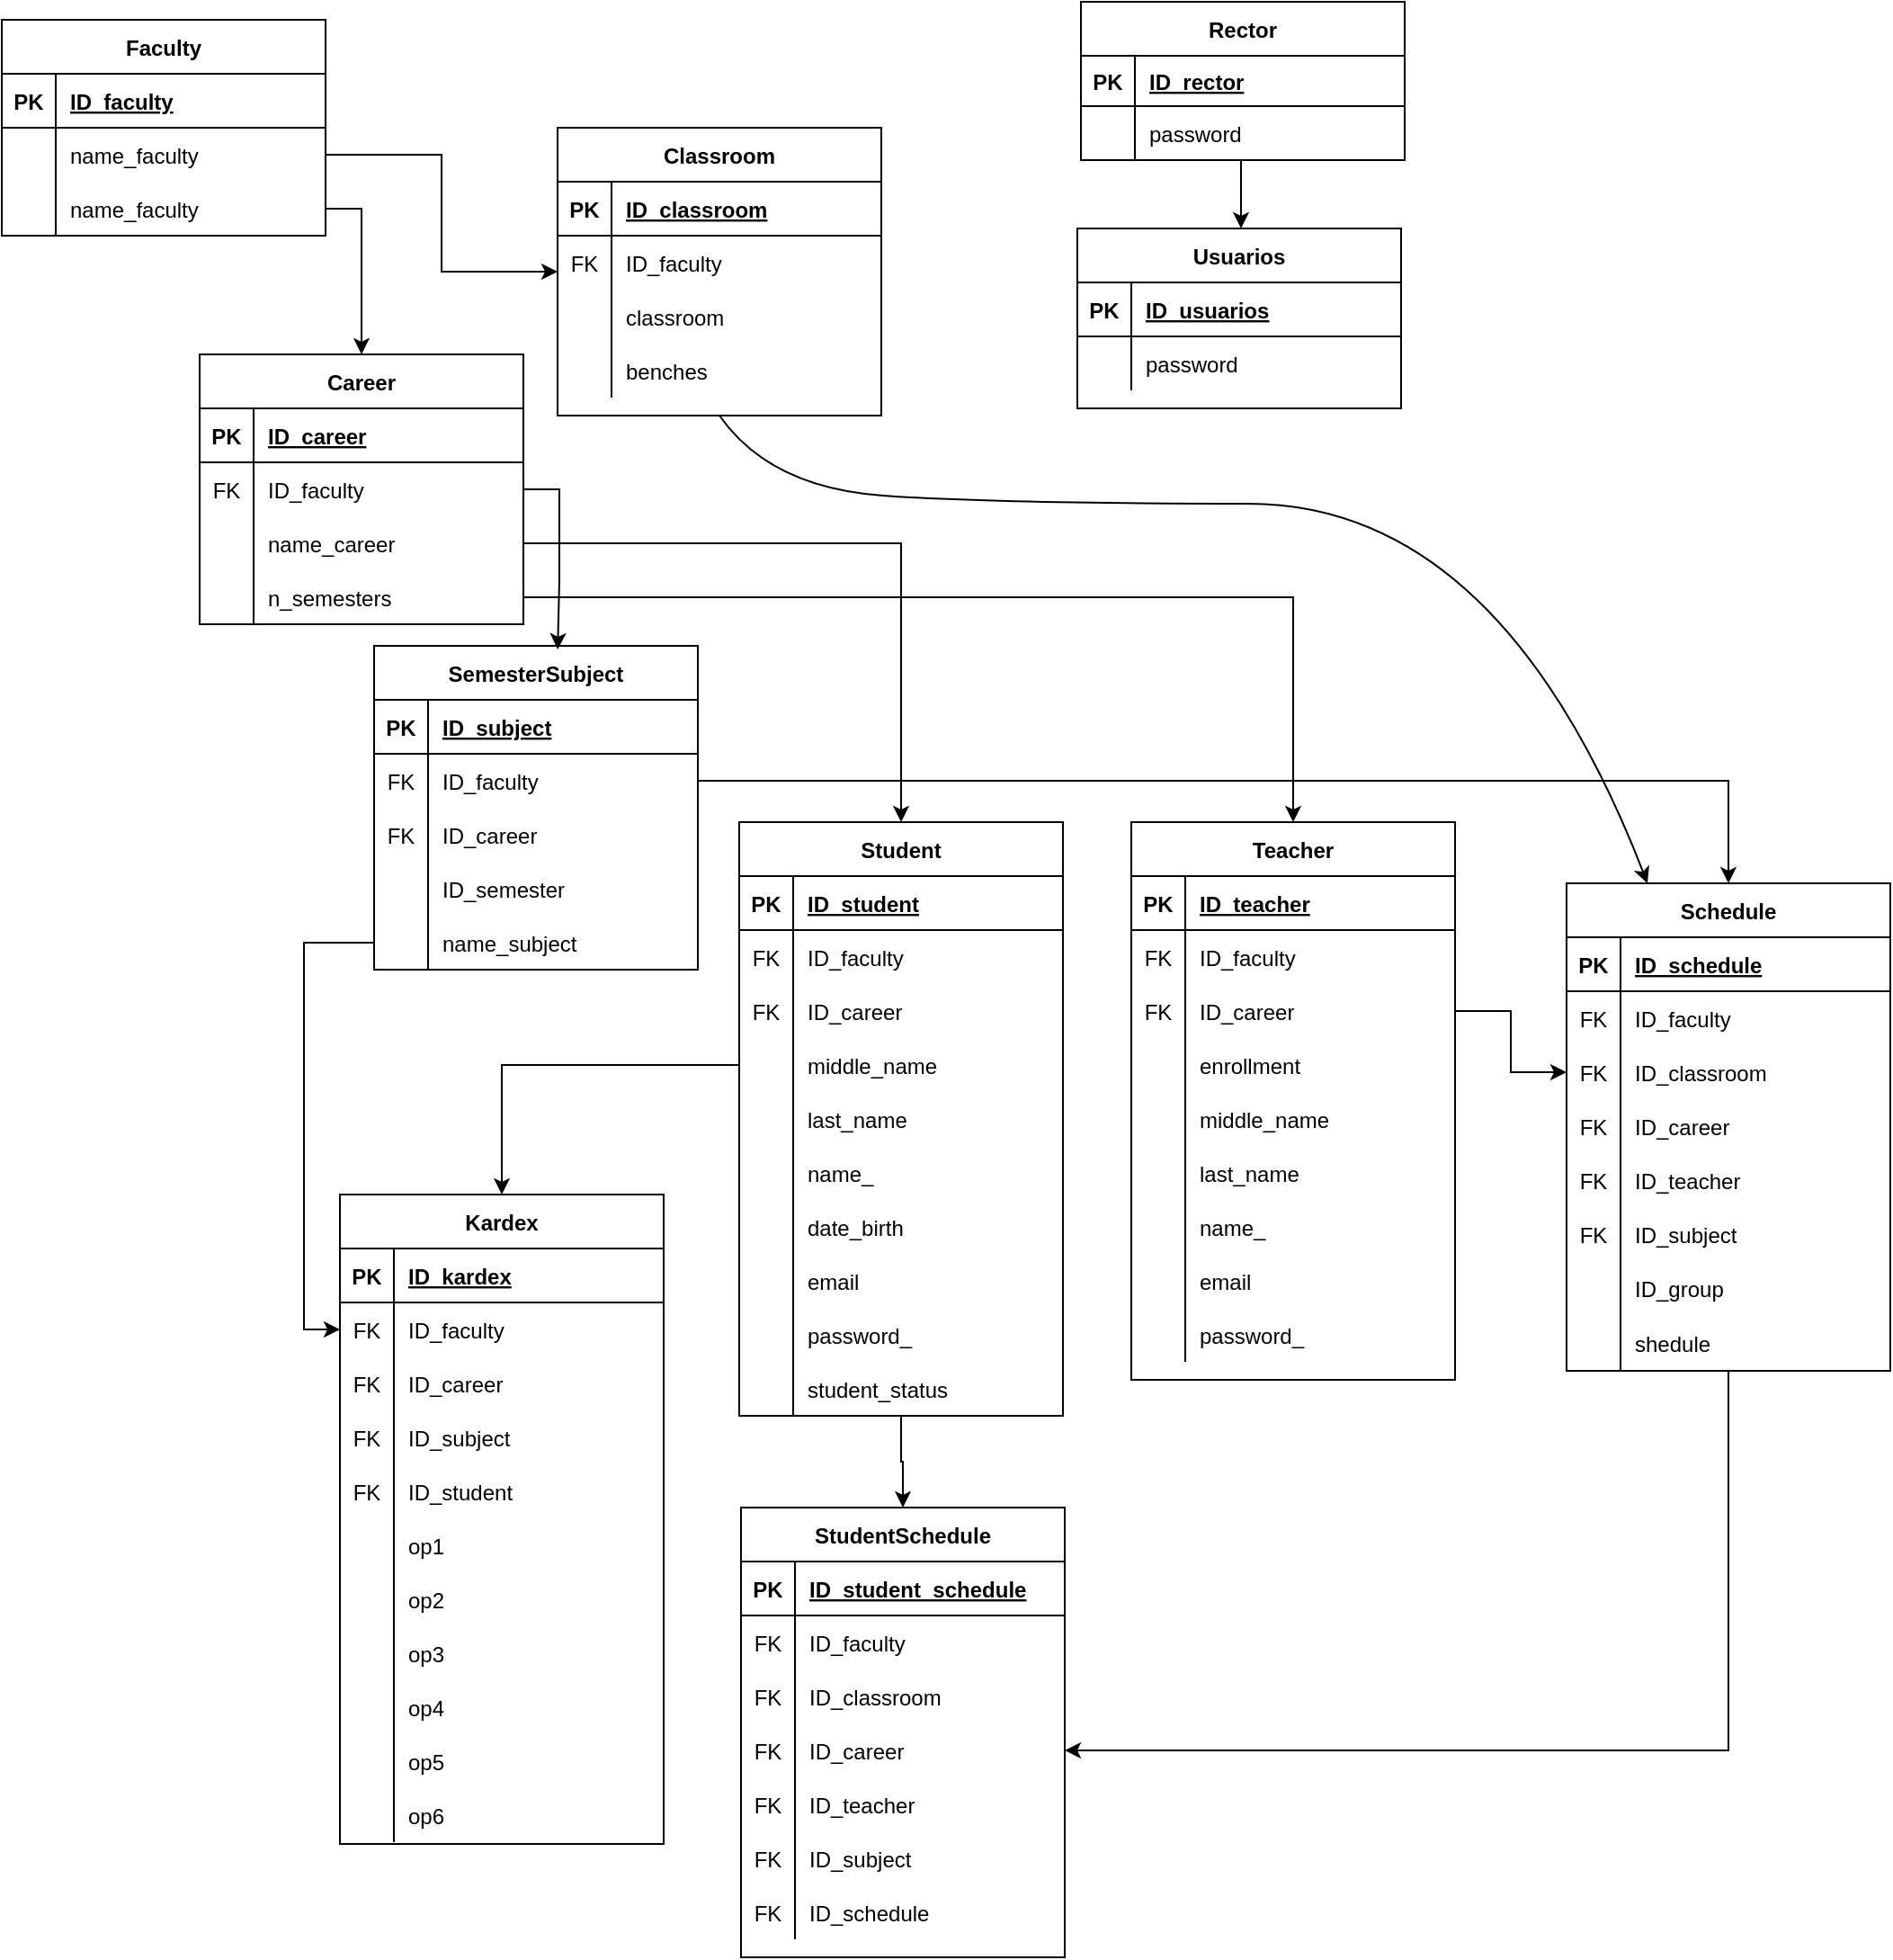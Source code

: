 <mxfile version="18.0.1" type="device"><diagram id="WIDbtAdf_Uol4GX5np9_" name="Page-1"><mxGraphModel dx="1021" dy="651" grid="0" gridSize="10" guides="1" tooltips="1" connect="1" arrows="1" fold="1" page="1" pageScale="1" pageWidth="850" pageHeight="1100" math="0" shadow="0"><root><mxCell id="0"/><mxCell id="1" parent="0"/><mxCell id="E6nXEJnF5kJnnN85JgEF-1" value="Faculty" style="shape=table;startSize=30;container=1;collapsible=1;childLayout=tableLayout;fixedRows=1;rowLines=0;fontStyle=1;align=center;resizeLast=1;" parent="1" vertex="1"><mxGeometry x="20" y="40" width="180" height="120" as="geometry"/></mxCell><mxCell id="E6nXEJnF5kJnnN85JgEF-2" value="" style="shape=tableRow;horizontal=0;startSize=0;swimlaneHead=0;swimlaneBody=0;fillColor=none;collapsible=0;dropTarget=0;points=[[0,0.5],[1,0.5]];portConstraint=eastwest;top=0;left=0;right=0;bottom=1;" parent="E6nXEJnF5kJnnN85JgEF-1" vertex="1"><mxGeometry y="30" width="180" height="30" as="geometry"/></mxCell><mxCell id="E6nXEJnF5kJnnN85JgEF-3" value="PK" style="shape=partialRectangle;connectable=0;fillColor=none;top=0;left=0;bottom=0;right=0;fontStyle=1;overflow=hidden;" parent="E6nXEJnF5kJnnN85JgEF-2" vertex="1"><mxGeometry width="30" height="30" as="geometry"><mxRectangle width="30" height="30" as="alternateBounds"/></mxGeometry></mxCell><mxCell id="E6nXEJnF5kJnnN85JgEF-4" value="ID_faculty" style="shape=partialRectangle;connectable=0;fillColor=none;top=0;left=0;bottom=0;right=0;align=left;spacingLeft=6;fontStyle=5;overflow=hidden;" parent="E6nXEJnF5kJnnN85JgEF-2" vertex="1"><mxGeometry x="30" width="150" height="30" as="geometry"><mxRectangle width="150" height="30" as="alternateBounds"/></mxGeometry></mxCell><mxCell id="E6nXEJnF5kJnnN85JgEF-5" value="" style="shape=tableRow;horizontal=0;startSize=0;swimlaneHead=0;swimlaneBody=0;fillColor=none;collapsible=0;dropTarget=0;points=[[0,0.5],[1,0.5]];portConstraint=eastwest;top=0;left=0;right=0;bottom=0;" parent="E6nXEJnF5kJnnN85JgEF-1" vertex="1"><mxGeometry y="60" width="180" height="30" as="geometry"/></mxCell><mxCell id="E6nXEJnF5kJnnN85JgEF-6" value="" style="shape=partialRectangle;connectable=0;fillColor=none;top=0;left=0;bottom=0;right=0;editable=1;overflow=hidden;" parent="E6nXEJnF5kJnnN85JgEF-5" vertex="1"><mxGeometry width="30" height="30" as="geometry"><mxRectangle width="30" height="30" as="alternateBounds"/></mxGeometry></mxCell><mxCell id="E6nXEJnF5kJnnN85JgEF-7" value="name_faculty" style="shape=partialRectangle;connectable=0;fillColor=none;top=0;left=0;bottom=0;right=0;align=left;spacingLeft=6;overflow=hidden;" parent="E6nXEJnF5kJnnN85JgEF-5" vertex="1"><mxGeometry x="30" width="150" height="30" as="geometry"><mxRectangle width="150" height="30" as="alternateBounds"/></mxGeometry></mxCell><mxCell id="5dGfjSsCfRkpgCm_ZlBw-1" value="" style="shape=tableRow;horizontal=0;startSize=0;swimlaneHead=0;swimlaneBody=0;fillColor=none;collapsible=0;dropTarget=0;points=[[0,0.5],[1,0.5]];portConstraint=eastwest;top=0;left=0;right=0;bottom=0;" parent="E6nXEJnF5kJnnN85JgEF-1" vertex="1"><mxGeometry y="90" width="180" height="30" as="geometry"/></mxCell><mxCell id="5dGfjSsCfRkpgCm_ZlBw-2" value="" style="shape=partialRectangle;connectable=0;fillColor=none;top=0;left=0;bottom=0;right=0;editable=1;overflow=hidden;" parent="5dGfjSsCfRkpgCm_ZlBw-1" vertex="1"><mxGeometry width="30" height="30" as="geometry"><mxRectangle width="30" height="30" as="alternateBounds"/></mxGeometry></mxCell><mxCell id="5dGfjSsCfRkpgCm_ZlBw-3" value="name_faculty" style="shape=partialRectangle;connectable=0;fillColor=none;top=0;left=0;bottom=0;right=0;align=left;spacingLeft=6;overflow=hidden;" parent="5dGfjSsCfRkpgCm_ZlBw-1" vertex="1"><mxGeometry x="30" width="150" height="30" as="geometry"><mxRectangle width="150" height="30" as="alternateBounds"/></mxGeometry></mxCell><mxCell id="E6nXEJnF5kJnnN85JgEF-14" value="Career" style="shape=table;startSize=30;container=1;collapsible=1;childLayout=tableLayout;fixedRows=1;rowLines=0;fontStyle=1;align=center;resizeLast=1;" parent="1" vertex="1"><mxGeometry x="130" y="226" width="180" height="150" as="geometry"><mxRectangle x="220" y="160" width="70" height="30" as="alternateBounds"/></mxGeometry></mxCell><mxCell id="E6nXEJnF5kJnnN85JgEF-15" value="" style="shape=tableRow;horizontal=0;startSize=0;swimlaneHead=0;swimlaneBody=0;fillColor=none;collapsible=0;dropTarget=0;points=[[0,0.5],[1,0.5]];portConstraint=eastwest;top=0;left=0;right=0;bottom=1;" parent="E6nXEJnF5kJnnN85JgEF-14" vertex="1"><mxGeometry y="30" width="180" height="30" as="geometry"/></mxCell><mxCell id="E6nXEJnF5kJnnN85JgEF-16" value="PK" style="shape=partialRectangle;connectable=0;fillColor=none;top=0;left=0;bottom=0;right=0;fontStyle=1;overflow=hidden;" parent="E6nXEJnF5kJnnN85JgEF-15" vertex="1"><mxGeometry width="30" height="30" as="geometry"><mxRectangle width="30" height="30" as="alternateBounds"/></mxGeometry></mxCell><mxCell id="E6nXEJnF5kJnnN85JgEF-17" value="ID_career" style="shape=partialRectangle;connectable=0;fillColor=none;top=0;left=0;bottom=0;right=0;align=left;spacingLeft=6;fontStyle=5;overflow=hidden;" parent="E6nXEJnF5kJnnN85JgEF-15" vertex="1"><mxGeometry x="30" width="150" height="30" as="geometry"><mxRectangle width="150" height="30" as="alternateBounds"/></mxGeometry></mxCell><mxCell id="E6nXEJnF5kJnnN85JgEF-18" value="" style="shape=tableRow;horizontal=0;startSize=0;swimlaneHead=0;swimlaneBody=0;fillColor=none;collapsible=0;dropTarget=0;points=[[0,0.5],[1,0.5]];portConstraint=eastwest;top=0;left=0;right=0;bottom=0;" parent="E6nXEJnF5kJnnN85JgEF-14" vertex="1"><mxGeometry y="60" width="180" height="30" as="geometry"/></mxCell><mxCell id="E6nXEJnF5kJnnN85JgEF-19" value="FK" style="shape=partialRectangle;connectable=0;fillColor=none;top=0;left=0;bottom=0;right=0;editable=1;overflow=hidden;" parent="E6nXEJnF5kJnnN85JgEF-18" vertex="1"><mxGeometry width="30" height="30" as="geometry"><mxRectangle width="30" height="30" as="alternateBounds"/></mxGeometry></mxCell><mxCell id="E6nXEJnF5kJnnN85JgEF-20" value="ID_faculty" style="shape=partialRectangle;connectable=0;fillColor=none;top=0;left=0;bottom=0;right=0;align=left;spacingLeft=6;overflow=hidden;" parent="E6nXEJnF5kJnnN85JgEF-18" vertex="1"><mxGeometry x="30" width="150" height="30" as="geometry"><mxRectangle width="150" height="30" as="alternateBounds"/></mxGeometry></mxCell><mxCell id="E6nXEJnF5kJnnN85JgEF-21" value="" style="shape=tableRow;horizontal=0;startSize=0;swimlaneHead=0;swimlaneBody=0;fillColor=none;collapsible=0;dropTarget=0;points=[[0,0.5],[1,0.5]];portConstraint=eastwest;top=0;left=0;right=0;bottom=0;" parent="E6nXEJnF5kJnnN85JgEF-14" vertex="1"><mxGeometry y="90" width="180" height="30" as="geometry"/></mxCell><mxCell id="E6nXEJnF5kJnnN85JgEF-22" value="" style="shape=partialRectangle;connectable=0;fillColor=none;top=0;left=0;bottom=0;right=0;editable=1;overflow=hidden;" parent="E6nXEJnF5kJnnN85JgEF-21" vertex="1"><mxGeometry width="30" height="30" as="geometry"><mxRectangle width="30" height="30" as="alternateBounds"/></mxGeometry></mxCell><mxCell id="E6nXEJnF5kJnnN85JgEF-23" value="name_career" style="shape=partialRectangle;connectable=0;fillColor=none;top=0;left=0;bottom=0;right=0;align=left;spacingLeft=6;overflow=hidden;" parent="E6nXEJnF5kJnnN85JgEF-21" vertex="1"><mxGeometry x="30" width="150" height="30" as="geometry"><mxRectangle width="150" height="30" as="alternateBounds"/></mxGeometry></mxCell><mxCell id="5dGfjSsCfRkpgCm_ZlBw-5" value="" style="shape=tableRow;horizontal=0;startSize=0;swimlaneHead=0;swimlaneBody=0;fillColor=none;collapsible=0;dropTarget=0;points=[[0,0.5],[1,0.5]];portConstraint=eastwest;top=0;left=0;right=0;bottom=0;" parent="E6nXEJnF5kJnnN85JgEF-14" vertex="1"><mxGeometry y="120" width="180" height="30" as="geometry"/></mxCell><mxCell id="5dGfjSsCfRkpgCm_ZlBw-6" value="" style="shape=partialRectangle;connectable=0;fillColor=none;top=0;left=0;bottom=0;right=0;editable=1;overflow=hidden;" parent="5dGfjSsCfRkpgCm_ZlBw-5" vertex="1"><mxGeometry width="30" height="30" as="geometry"><mxRectangle width="30" height="30" as="alternateBounds"/></mxGeometry></mxCell><mxCell id="5dGfjSsCfRkpgCm_ZlBw-7" value="n_semesters" style="shape=partialRectangle;connectable=0;fillColor=none;top=0;left=0;bottom=0;right=0;align=left;spacingLeft=6;overflow=hidden;" parent="5dGfjSsCfRkpgCm_ZlBw-5" vertex="1"><mxGeometry x="30" width="150" height="30" as="geometry"><mxRectangle width="150" height="30" as="alternateBounds"/></mxGeometry></mxCell><mxCell id="E6nXEJnF5kJnnN85JgEF-34" value="SemesterSubject" style="shape=table;startSize=30;container=1;collapsible=1;childLayout=tableLayout;fixedRows=1;rowLines=0;fontStyle=1;align=center;resizeLast=1;" parent="1" vertex="1"><mxGeometry x="227" y="388" width="180" height="180" as="geometry"/></mxCell><mxCell id="E6nXEJnF5kJnnN85JgEF-35" value="" style="shape=tableRow;horizontal=0;startSize=0;swimlaneHead=0;swimlaneBody=0;fillColor=none;collapsible=0;dropTarget=0;points=[[0,0.5],[1,0.5]];portConstraint=eastwest;top=0;left=0;right=0;bottom=1;" parent="E6nXEJnF5kJnnN85JgEF-34" vertex="1"><mxGeometry y="30" width="180" height="30" as="geometry"/></mxCell><mxCell id="E6nXEJnF5kJnnN85JgEF-36" value="PK" style="shape=partialRectangle;connectable=0;fillColor=none;top=0;left=0;bottom=0;right=0;fontStyle=1;overflow=hidden;" parent="E6nXEJnF5kJnnN85JgEF-35" vertex="1"><mxGeometry width="30" height="30" as="geometry"><mxRectangle width="30" height="30" as="alternateBounds"/></mxGeometry></mxCell><mxCell id="E6nXEJnF5kJnnN85JgEF-37" value="ID_subject" style="shape=partialRectangle;connectable=0;fillColor=none;top=0;left=0;bottom=0;right=0;align=left;spacingLeft=6;fontStyle=5;overflow=hidden;" parent="E6nXEJnF5kJnnN85JgEF-35" vertex="1"><mxGeometry x="30" width="150" height="30" as="geometry"><mxRectangle width="150" height="30" as="alternateBounds"/></mxGeometry></mxCell><mxCell id="E6nXEJnF5kJnnN85JgEF-38" value="" style="shape=tableRow;horizontal=0;startSize=0;swimlaneHead=0;swimlaneBody=0;fillColor=none;collapsible=0;dropTarget=0;points=[[0,0.5],[1,0.5]];portConstraint=eastwest;top=0;left=0;right=0;bottom=0;" parent="E6nXEJnF5kJnnN85JgEF-34" vertex="1"><mxGeometry y="60" width="180" height="30" as="geometry"/></mxCell><mxCell id="E6nXEJnF5kJnnN85JgEF-39" value="FK" style="shape=partialRectangle;connectable=0;fillColor=none;top=0;left=0;bottom=0;right=0;editable=1;overflow=hidden;" parent="E6nXEJnF5kJnnN85JgEF-38" vertex="1"><mxGeometry width="30" height="30" as="geometry"><mxRectangle width="30" height="30" as="alternateBounds"/></mxGeometry></mxCell><mxCell id="E6nXEJnF5kJnnN85JgEF-40" value="ID_faculty" style="shape=partialRectangle;connectable=0;fillColor=none;top=0;left=0;bottom=0;right=0;align=left;spacingLeft=6;overflow=hidden;" parent="E6nXEJnF5kJnnN85JgEF-38" vertex="1"><mxGeometry x="30" width="150" height="30" as="geometry"><mxRectangle width="150" height="30" as="alternateBounds"/></mxGeometry></mxCell><mxCell id="E6nXEJnF5kJnnN85JgEF-41" value="" style="shape=tableRow;horizontal=0;startSize=0;swimlaneHead=0;swimlaneBody=0;fillColor=none;collapsible=0;dropTarget=0;points=[[0,0.5],[1,0.5]];portConstraint=eastwest;top=0;left=0;right=0;bottom=0;" parent="E6nXEJnF5kJnnN85JgEF-34" vertex="1"><mxGeometry y="90" width="180" height="30" as="geometry"/></mxCell><mxCell id="E6nXEJnF5kJnnN85JgEF-42" value="FK" style="shape=partialRectangle;connectable=0;fillColor=none;top=0;left=0;bottom=0;right=0;editable=1;overflow=hidden;" parent="E6nXEJnF5kJnnN85JgEF-41" vertex="1"><mxGeometry width="30" height="30" as="geometry"><mxRectangle width="30" height="30" as="alternateBounds"/></mxGeometry></mxCell><mxCell id="E6nXEJnF5kJnnN85JgEF-43" value="ID_career" style="shape=partialRectangle;connectable=0;fillColor=none;top=0;left=0;bottom=0;right=0;align=left;spacingLeft=6;overflow=hidden;" parent="E6nXEJnF5kJnnN85JgEF-41" vertex="1"><mxGeometry x="30" width="150" height="30" as="geometry"><mxRectangle width="150" height="30" as="alternateBounds"/></mxGeometry></mxCell><mxCell id="E6nXEJnF5kJnnN85JgEF-44" value="" style="shape=tableRow;horizontal=0;startSize=0;swimlaneHead=0;swimlaneBody=0;fillColor=none;collapsible=0;dropTarget=0;points=[[0,0.5],[1,0.5]];portConstraint=eastwest;top=0;left=0;right=0;bottom=0;" parent="E6nXEJnF5kJnnN85JgEF-34" vertex="1"><mxGeometry y="120" width="180" height="30" as="geometry"/></mxCell><mxCell id="E6nXEJnF5kJnnN85JgEF-45" value="" style="shape=partialRectangle;connectable=0;fillColor=none;top=0;left=0;bottom=0;right=0;editable=1;overflow=hidden;" parent="E6nXEJnF5kJnnN85JgEF-44" vertex="1"><mxGeometry width="30" height="30" as="geometry"><mxRectangle width="30" height="30" as="alternateBounds"/></mxGeometry></mxCell><mxCell id="E6nXEJnF5kJnnN85JgEF-46" value="ID_semester" style="shape=partialRectangle;connectable=0;fillColor=none;top=0;left=0;bottom=0;right=0;align=left;spacingLeft=6;overflow=hidden;" parent="E6nXEJnF5kJnnN85JgEF-44" vertex="1"><mxGeometry x="30" width="150" height="30" as="geometry"><mxRectangle width="150" height="30" as="alternateBounds"/></mxGeometry></mxCell><mxCell id="E6nXEJnF5kJnnN85JgEF-47" value="" style="shape=tableRow;horizontal=0;startSize=0;swimlaneHead=0;swimlaneBody=0;fillColor=none;collapsible=0;dropTarget=0;points=[[0,0.5],[1,0.5]];portConstraint=eastwest;top=0;left=0;right=0;bottom=0;" parent="E6nXEJnF5kJnnN85JgEF-34" vertex="1"><mxGeometry y="150" width="180" height="30" as="geometry"/></mxCell><mxCell id="E6nXEJnF5kJnnN85JgEF-48" value="" style="shape=partialRectangle;connectable=0;fillColor=none;top=0;left=0;bottom=0;right=0;editable=1;overflow=hidden;" parent="E6nXEJnF5kJnnN85JgEF-47" vertex="1"><mxGeometry width="30" height="30" as="geometry"><mxRectangle width="30" height="30" as="alternateBounds"/></mxGeometry></mxCell><mxCell id="E6nXEJnF5kJnnN85JgEF-49" value="name_subject" style="shape=partialRectangle;connectable=0;fillColor=none;top=0;left=0;bottom=0;right=0;align=left;spacingLeft=6;overflow=hidden;" parent="E6nXEJnF5kJnnN85JgEF-47" vertex="1"><mxGeometry x="30" width="150" height="30" as="geometry"><mxRectangle width="150" height="30" as="alternateBounds"/></mxGeometry></mxCell><mxCell id="JvvIfBasoJIHzY1cmyne-84" style="edgeStyle=orthogonalEdgeStyle;rounded=0;orthogonalLoop=1;jettySize=auto;html=1;entryX=0.5;entryY=0;entryDx=0;entryDy=0;" parent="1" edge="1"><mxGeometry relative="1" as="geometry"><mxPoint x="711" y="118" as="sourcePoint"/><mxPoint x="709" y="156" as="targetPoint"/></mxGeometry></mxCell><mxCell id="E6nXEJnF5kJnnN85JgEF-56" value="Rector" style="shape=table;startSize=30;container=1;collapsible=1;childLayout=tableLayout;fixedRows=1;rowLines=0;fontStyle=1;align=center;resizeLast=1;" parent="1" vertex="1"><mxGeometry x="620" y="30" width="180" height="88" as="geometry"/></mxCell><mxCell id="E6nXEJnF5kJnnN85JgEF-57" value="" style="shape=tableRow;horizontal=0;startSize=0;swimlaneHead=0;swimlaneBody=0;fillColor=none;collapsible=0;dropTarget=0;points=[[0,0.5],[1,0.5]];portConstraint=eastwest;top=0;left=0;right=0;bottom=1;" parent="E6nXEJnF5kJnnN85JgEF-56" vertex="1"><mxGeometry y="30" width="180" height="28" as="geometry"/></mxCell><mxCell id="E6nXEJnF5kJnnN85JgEF-58" value="PK" style="shape=partialRectangle;connectable=0;fillColor=none;top=0;left=0;bottom=0;right=0;fontStyle=1;overflow=hidden;" parent="E6nXEJnF5kJnnN85JgEF-57" vertex="1"><mxGeometry width="30" height="28" as="geometry"><mxRectangle width="30" height="28" as="alternateBounds"/></mxGeometry></mxCell><mxCell id="E6nXEJnF5kJnnN85JgEF-59" value="ID_rector" style="shape=partialRectangle;connectable=0;fillColor=none;top=0;left=0;bottom=0;right=0;align=left;spacingLeft=6;fontStyle=5;overflow=hidden;" parent="E6nXEJnF5kJnnN85JgEF-57" vertex="1"><mxGeometry x="30" width="150" height="28" as="geometry"><mxRectangle width="150" height="28" as="alternateBounds"/></mxGeometry></mxCell><mxCell id="E6nXEJnF5kJnnN85JgEF-60" value="" style="shape=tableRow;horizontal=0;startSize=0;swimlaneHead=0;swimlaneBody=0;fillColor=none;collapsible=0;dropTarget=0;points=[[0,0.5],[1,0.5]];portConstraint=eastwest;top=0;left=0;right=0;bottom=0;" parent="E6nXEJnF5kJnnN85JgEF-56" vertex="1"><mxGeometry y="58" width="180" height="30" as="geometry"/></mxCell><mxCell id="E6nXEJnF5kJnnN85JgEF-61" value="" style="shape=partialRectangle;connectable=0;fillColor=none;top=0;left=0;bottom=0;right=0;editable=1;overflow=hidden;" parent="E6nXEJnF5kJnnN85JgEF-60" vertex="1"><mxGeometry width="30" height="30" as="geometry"><mxRectangle width="30" height="30" as="alternateBounds"/></mxGeometry></mxCell><mxCell id="E6nXEJnF5kJnnN85JgEF-62" value="password" style="shape=partialRectangle;connectable=0;fillColor=none;top=0;left=0;bottom=0;right=0;align=left;spacingLeft=6;overflow=hidden;" parent="E6nXEJnF5kJnnN85JgEF-60" vertex="1"><mxGeometry x="30" width="150" height="30" as="geometry"><mxRectangle width="150" height="30" as="alternateBounds"/></mxGeometry></mxCell><mxCell id="t6WlxWET8x4wSo8StQWB-31" style="edgeStyle=orthogonalEdgeStyle;rounded=0;orthogonalLoop=1;jettySize=auto;html=1;entryX=0.5;entryY=0;entryDx=0;entryDy=0;" parent="1" source="E6nXEJnF5kJnnN85JgEF-73" target="t6WlxWET8x4wSo8StQWB-17" edge="1"><mxGeometry relative="1" as="geometry"/></mxCell><mxCell id="E6nXEJnF5kJnnN85JgEF-73" value="Student" style="shape=table;startSize=30;container=1;collapsible=1;childLayout=tableLayout;fixedRows=1;rowLines=0;fontStyle=1;align=center;resizeLast=1;" parent="1" vertex="1"><mxGeometry x="430" y="486" width="180" height="330" as="geometry"/></mxCell><mxCell id="E6nXEJnF5kJnnN85JgEF-74" value="" style="shape=tableRow;horizontal=0;startSize=0;swimlaneHead=0;swimlaneBody=0;fillColor=none;collapsible=0;dropTarget=0;points=[[0,0.5],[1,0.5]];portConstraint=eastwest;top=0;left=0;right=0;bottom=1;" parent="E6nXEJnF5kJnnN85JgEF-73" vertex="1"><mxGeometry y="30" width="180" height="30" as="geometry"/></mxCell><mxCell id="E6nXEJnF5kJnnN85JgEF-75" value="PK" style="shape=partialRectangle;connectable=0;fillColor=none;top=0;left=0;bottom=0;right=0;fontStyle=1;overflow=hidden;" parent="E6nXEJnF5kJnnN85JgEF-74" vertex="1"><mxGeometry width="30" height="30" as="geometry"><mxRectangle width="30" height="30" as="alternateBounds"/></mxGeometry></mxCell><mxCell id="E6nXEJnF5kJnnN85JgEF-76" value="ID_student" style="shape=partialRectangle;connectable=0;fillColor=none;top=0;left=0;bottom=0;right=0;align=left;spacingLeft=6;fontStyle=5;overflow=hidden;" parent="E6nXEJnF5kJnnN85JgEF-74" vertex="1"><mxGeometry x="30" width="150" height="30" as="geometry"><mxRectangle width="150" height="30" as="alternateBounds"/></mxGeometry></mxCell><mxCell id="E6nXEJnF5kJnnN85JgEF-77" value="" style="shape=tableRow;horizontal=0;startSize=0;swimlaneHead=0;swimlaneBody=0;fillColor=none;collapsible=0;dropTarget=0;points=[[0,0.5],[1,0.5]];portConstraint=eastwest;top=0;left=0;right=0;bottom=0;" parent="E6nXEJnF5kJnnN85JgEF-73" vertex="1"><mxGeometry y="60" width="180" height="30" as="geometry"/></mxCell><mxCell id="E6nXEJnF5kJnnN85JgEF-78" value="FK" style="shape=partialRectangle;connectable=0;fillColor=none;top=0;left=0;bottom=0;right=0;editable=1;overflow=hidden;" parent="E6nXEJnF5kJnnN85JgEF-77" vertex="1"><mxGeometry width="30" height="30" as="geometry"><mxRectangle width="30" height="30" as="alternateBounds"/></mxGeometry></mxCell><mxCell id="E6nXEJnF5kJnnN85JgEF-79" value="ID_faculty" style="shape=partialRectangle;connectable=0;fillColor=none;top=0;left=0;bottom=0;right=0;align=left;spacingLeft=6;overflow=hidden;" parent="E6nXEJnF5kJnnN85JgEF-77" vertex="1"><mxGeometry x="30" width="150" height="30" as="geometry"><mxRectangle width="150" height="30" as="alternateBounds"/></mxGeometry></mxCell><mxCell id="E6nXEJnF5kJnnN85JgEF-80" value="" style="shape=tableRow;horizontal=0;startSize=0;swimlaneHead=0;swimlaneBody=0;fillColor=none;collapsible=0;dropTarget=0;points=[[0,0.5],[1,0.5]];portConstraint=eastwest;top=0;left=0;right=0;bottom=0;" parent="E6nXEJnF5kJnnN85JgEF-73" vertex="1"><mxGeometry y="90" width="180" height="30" as="geometry"/></mxCell><mxCell id="E6nXEJnF5kJnnN85JgEF-81" value="FK" style="shape=partialRectangle;connectable=0;fillColor=none;top=0;left=0;bottom=0;right=0;editable=1;overflow=hidden;" parent="E6nXEJnF5kJnnN85JgEF-80" vertex="1"><mxGeometry width="30" height="30" as="geometry"><mxRectangle width="30" height="30" as="alternateBounds"/></mxGeometry></mxCell><mxCell id="E6nXEJnF5kJnnN85JgEF-82" value="ID_career" style="shape=partialRectangle;connectable=0;fillColor=none;top=0;left=0;bottom=0;right=0;align=left;spacingLeft=6;overflow=hidden;" parent="E6nXEJnF5kJnnN85JgEF-80" vertex="1"><mxGeometry x="30" width="150" height="30" as="geometry"><mxRectangle width="150" height="30" as="alternateBounds"/></mxGeometry></mxCell><mxCell id="JvvIfBasoJIHzY1cmyne-18" value="" style="shape=tableRow;horizontal=0;startSize=0;swimlaneHead=0;swimlaneBody=0;fillColor=none;collapsible=0;dropTarget=0;points=[[0,0.5],[1,0.5]];portConstraint=eastwest;top=0;left=0;right=0;bottom=0;" parent="E6nXEJnF5kJnnN85JgEF-73" vertex="1"><mxGeometry y="120" width="180" height="30" as="geometry"/></mxCell><mxCell id="JvvIfBasoJIHzY1cmyne-19" value="" style="shape=partialRectangle;connectable=0;fillColor=none;top=0;left=0;bottom=0;right=0;editable=1;overflow=hidden;" parent="JvvIfBasoJIHzY1cmyne-18" vertex="1"><mxGeometry width="30" height="30" as="geometry"><mxRectangle width="30" height="30" as="alternateBounds"/></mxGeometry></mxCell><mxCell id="JvvIfBasoJIHzY1cmyne-20" value="middle_name" style="shape=partialRectangle;connectable=0;fillColor=none;top=0;left=0;bottom=0;right=0;align=left;spacingLeft=6;overflow=hidden;" parent="JvvIfBasoJIHzY1cmyne-18" vertex="1"><mxGeometry x="30" width="150" height="30" as="geometry"><mxRectangle width="150" height="30" as="alternateBounds"/></mxGeometry></mxCell><mxCell id="JvvIfBasoJIHzY1cmyne-3" value="" style="shape=tableRow;horizontal=0;startSize=0;swimlaneHead=0;swimlaneBody=0;fillColor=none;collapsible=0;dropTarget=0;points=[[0,0.5],[1,0.5]];portConstraint=eastwest;top=0;left=0;right=0;bottom=0;" parent="E6nXEJnF5kJnnN85JgEF-73" vertex="1"><mxGeometry y="150" width="180" height="30" as="geometry"/></mxCell><mxCell id="JvvIfBasoJIHzY1cmyne-4" value="" style="shape=partialRectangle;connectable=0;fillColor=none;top=0;left=0;bottom=0;right=0;editable=1;overflow=hidden;" parent="JvvIfBasoJIHzY1cmyne-3" vertex="1"><mxGeometry width="30" height="30" as="geometry"><mxRectangle width="30" height="30" as="alternateBounds"/></mxGeometry></mxCell><mxCell id="JvvIfBasoJIHzY1cmyne-5" value="last_name" style="shape=partialRectangle;connectable=0;fillColor=none;top=0;left=0;bottom=0;right=0;align=left;spacingLeft=6;overflow=hidden;" parent="JvvIfBasoJIHzY1cmyne-3" vertex="1"><mxGeometry x="30" width="150" height="30" as="geometry"><mxRectangle width="150" height="30" as="alternateBounds"/></mxGeometry></mxCell><mxCell id="JvvIfBasoJIHzY1cmyne-6" value="" style="shape=tableRow;horizontal=0;startSize=0;swimlaneHead=0;swimlaneBody=0;fillColor=none;collapsible=0;dropTarget=0;points=[[0,0.5],[1,0.5]];portConstraint=eastwest;top=0;left=0;right=0;bottom=0;" parent="E6nXEJnF5kJnnN85JgEF-73" vertex="1"><mxGeometry y="180" width="180" height="30" as="geometry"/></mxCell><mxCell id="JvvIfBasoJIHzY1cmyne-7" value="" style="shape=partialRectangle;connectable=0;fillColor=none;top=0;left=0;bottom=0;right=0;editable=1;overflow=hidden;" parent="JvvIfBasoJIHzY1cmyne-6" vertex="1"><mxGeometry width="30" height="30" as="geometry"><mxRectangle width="30" height="30" as="alternateBounds"/></mxGeometry></mxCell><mxCell id="JvvIfBasoJIHzY1cmyne-8" value="name_" style="shape=partialRectangle;connectable=0;fillColor=none;top=0;left=0;bottom=0;right=0;align=left;spacingLeft=6;overflow=hidden;" parent="JvvIfBasoJIHzY1cmyne-6" vertex="1"><mxGeometry x="30" width="150" height="30" as="geometry"><mxRectangle width="150" height="30" as="alternateBounds"/></mxGeometry></mxCell><mxCell id="JvvIfBasoJIHzY1cmyne-9" value="" style="shape=tableRow;horizontal=0;startSize=0;swimlaneHead=0;swimlaneBody=0;fillColor=none;collapsible=0;dropTarget=0;points=[[0,0.5],[1,0.5]];portConstraint=eastwest;top=0;left=0;right=0;bottom=0;" parent="E6nXEJnF5kJnnN85JgEF-73" vertex="1"><mxGeometry y="210" width="180" height="30" as="geometry"/></mxCell><mxCell id="JvvIfBasoJIHzY1cmyne-10" value="" style="shape=partialRectangle;connectable=0;fillColor=none;top=0;left=0;bottom=0;right=0;editable=1;overflow=hidden;" parent="JvvIfBasoJIHzY1cmyne-9" vertex="1"><mxGeometry width="30" height="30" as="geometry"><mxRectangle width="30" height="30" as="alternateBounds"/></mxGeometry></mxCell><mxCell id="JvvIfBasoJIHzY1cmyne-11" value="date_birth" style="shape=partialRectangle;connectable=0;fillColor=none;top=0;left=0;bottom=0;right=0;align=left;spacingLeft=6;overflow=hidden;" parent="JvvIfBasoJIHzY1cmyne-9" vertex="1"><mxGeometry x="30" width="150" height="30" as="geometry"><mxRectangle width="150" height="30" as="alternateBounds"/></mxGeometry></mxCell><mxCell id="JvvIfBasoJIHzY1cmyne-12" value="" style="shape=tableRow;horizontal=0;startSize=0;swimlaneHead=0;swimlaneBody=0;fillColor=none;collapsible=0;dropTarget=0;points=[[0,0.5],[1,0.5]];portConstraint=eastwest;top=0;left=0;right=0;bottom=0;" parent="E6nXEJnF5kJnnN85JgEF-73" vertex="1"><mxGeometry y="240" width="180" height="30" as="geometry"/></mxCell><mxCell id="JvvIfBasoJIHzY1cmyne-13" value="" style="shape=partialRectangle;connectable=0;fillColor=none;top=0;left=0;bottom=0;right=0;editable=1;overflow=hidden;" parent="JvvIfBasoJIHzY1cmyne-12" vertex="1"><mxGeometry width="30" height="30" as="geometry"><mxRectangle width="30" height="30" as="alternateBounds"/></mxGeometry></mxCell><mxCell id="JvvIfBasoJIHzY1cmyne-14" value="email" style="shape=partialRectangle;connectable=0;fillColor=none;top=0;left=0;bottom=0;right=0;align=left;spacingLeft=6;overflow=hidden;" parent="JvvIfBasoJIHzY1cmyne-12" vertex="1"><mxGeometry x="30" width="150" height="30" as="geometry"><mxRectangle width="150" height="30" as="alternateBounds"/></mxGeometry></mxCell><mxCell id="JvvIfBasoJIHzY1cmyne-15" value="" style="shape=tableRow;horizontal=0;startSize=0;swimlaneHead=0;swimlaneBody=0;fillColor=none;collapsible=0;dropTarget=0;points=[[0,0.5],[1,0.5]];portConstraint=eastwest;top=0;left=0;right=0;bottom=0;" parent="E6nXEJnF5kJnnN85JgEF-73" vertex="1"><mxGeometry y="270" width="180" height="30" as="geometry"/></mxCell><mxCell id="JvvIfBasoJIHzY1cmyne-16" value="" style="shape=partialRectangle;connectable=0;fillColor=none;top=0;left=0;bottom=0;right=0;editable=1;overflow=hidden;" parent="JvvIfBasoJIHzY1cmyne-15" vertex="1"><mxGeometry width="30" height="30" as="geometry"><mxRectangle width="30" height="30" as="alternateBounds"/></mxGeometry></mxCell><mxCell id="JvvIfBasoJIHzY1cmyne-17" value="password_" style="shape=partialRectangle;connectable=0;fillColor=none;top=0;left=0;bottom=0;right=0;align=left;spacingLeft=6;overflow=hidden;" parent="JvvIfBasoJIHzY1cmyne-15" vertex="1"><mxGeometry x="30" width="150" height="30" as="geometry"><mxRectangle width="150" height="30" as="alternateBounds"/></mxGeometry></mxCell><mxCell id="JvvIfBasoJIHzY1cmyne-24" value="" style="shape=tableRow;horizontal=0;startSize=0;swimlaneHead=0;swimlaneBody=0;fillColor=none;collapsible=0;dropTarget=0;points=[[0,0.5],[1,0.5]];portConstraint=eastwest;top=0;left=0;right=0;bottom=0;" parent="E6nXEJnF5kJnnN85JgEF-73" vertex="1"><mxGeometry y="300" width="180" height="30" as="geometry"/></mxCell><mxCell id="JvvIfBasoJIHzY1cmyne-25" value="" style="shape=partialRectangle;connectable=0;fillColor=none;top=0;left=0;bottom=0;right=0;editable=1;overflow=hidden;" parent="JvvIfBasoJIHzY1cmyne-24" vertex="1"><mxGeometry width="30" height="30" as="geometry"><mxRectangle width="30" height="30" as="alternateBounds"/></mxGeometry></mxCell><mxCell id="JvvIfBasoJIHzY1cmyne-26" value="student_status" style="shape=partialRectangle;connectable=0;fillColor=none;top=0;left=0;bottom=0;right=0;align=left;spacingLeft=6;overflow=hidden;" parent="JvvIfBasoJIHzY1cmyne-24" vertex="1"><mxGeometry x="30" width="150" height="30" as="geometry"><mxRectangle width="150" height="30" as="alternateBounds"/></mxGeometry></mxCell><mxCell id="E6nXEJnF5kJnnN85JgEF-100" value="Usuarios" style="shape=table;startSize=30;container=1;collapsible=1;childLayout=tableLayout;fixedRows=1;rowLines=0;fontStyle=1;align=center;resizeLast=1;" parent="1" vertex="1"><mxGeometry x="618" y="156" width="180" height="100" as="geometry"/></mxCell><mxCell id="E6nXEJnF5kJnnN85JgEF-101" value="" style="shape=tableRow;horizontal=0;startSize=0;swimlaneHead=0;swimlaneBody=0;fillColor=none;collapsible=0;dropTarget=0;points=[[0,0.5],[1,0.5]];portConstraint=eastwest;top=0;left=0;right=0;bottom=1;" parent="E6nXEJnF5kJnnN85JgEF-100" vertex="1"><mxGeometry y="30" width="180" height="30" as="geometry"/></mxCell><mxCell id="E6nXEJnF5kJnnN85JgEF-102" value="PK" style="shape=partialRectangle;connectable=0;fillColor=none;top=0;left=0;bottom=0;right=0;fontStyle=1;overflow=hidden;" parent="E6nXEJnF5kJnnN85JgEF-101" vertex="1"><mxGeometry width="30" height="30" as="geometry"><mxRectangle width="30" height="30" as="alternateBounds"/></mxGeometry></mxCell><mxCell id="E6nXEJnF5kJnnN85JgEF-103" value="ID_usuarios" style="shape=partialRectangle;connectable=0;fillColor=none;top=0;left=0;bottom=0;right=0;align=left;spacingLeft=6;fontStyle=5;overflow=hidden;" parent="E6nXEJnF5kJnnN85JgEF-101" vertex="1"><mxGeometry x="30" width="150" height="30" as="geometry"><mxRectangle width="150" height="30" as="alternateBounds"/></mxGeometry></mxCell><mxCell id="E6nXEJnF5kJnnN85JgEF-104" value="" style="shape=tableRow;horizontal=0;startSize=0;swimlaneHead=0;swimlaneBody=0;fillColor=none;collapsible=0;dropTarget=0;points=[[0,0.5],[1,0.5]];portConstraint=eastwest;top=0;left=0;right=0;bottom=0;" parent="E6nXEJnF5kJnnN85JgEF-100" vertex="1"><mxGeometry y="60" width="180" height="30" as="geometry"/></mxCell><mxCell id="E6nXEJnF5kJnnN85JgEF-105" value="" style="shape=partialRectangle;connectable=0;fillColor=none;top=0;left=0;bottom=0;right=0;editable=1;overflow=hidden;" parent="E6nXEJnF5kJnnN85JgEF-104" vertex="1"><mxGeometry width="30" height="30" as="geometry"><mxRectangle width="30" height="30" as="alternateBounds"/></mxGeometry></mxCell><mxCell id="E6nXEJnF5kJnnN85JgEF-106" value="password" style="shape=partialRectangle;connectable=0;fillColor=none;top=0;left=0;bottom=0;right=0;align=left;spacingLeft=6;overflow=hidden;" parent="E6nXEJnF5kJnnN85JgEF-104" vertex="1"><mxGeometry x="30" width="150" height="30" as="geometry"><mxRectangle width="150" height="30" as="alternateBounds"/></mxGeometry></mxCell><mxCell id="t6WlxWET8x4wSo8StQWB-32" style="edgeStyle=orthogonalEdgeStyle;rounded=0;orthogonalLoop=1;jettySize=auto;html=1;entryX=1;entryY=0.5;entryDx=0;entryDy=0;" parent="1" source="E6nXEJnF5kJnnN85JgEF-113" target="t6WlxWET8x4wSo8StQWB-24" edge="1"><mxGeometry relative="1" as="geometry"/></mxCell><mxCell id="E6nXEJnF5kJnnN85JgEF-113" value="Schedule" style="shape=table;startSize=30;container=1;collapsible=1;childLayout=tableLayout;fixedRows=1;rowLines=0;fontStyle=1;align=center;resizeLast=1;" parent="1" vertex="1"><mxGeometry x="890" y="520" width="180" height="271" as="geometry"/></mxCell><mxCell id="E6nXEJnF5kJnnN85JgEF-114" value="" style="shape=tableRow;horizontal=0;startSize=0;swimlaneHead=0;swimlaneBody=0;fillColor=none;collapsible=0;dropTarget=0;points=[[0,0.5],[1,0.5]];portConstraint=eastwest;top=0;left=0;right=0;bottom=1;" parent="E6nXEJnF5kJnnN85JgEF-113" vertex="1"><mxGeometry y="30" width="180" height="30" as="geometry"/></mxCell><mxCell id="E6nXEJnF5kJnnN85JgEF-115" value="PK" style="shape=partialRectangle;connectable=0;fillColor=none;top=0;left=0;bottom=0;right=0;fontStyle=1;overflow=hidden;" parent="E6nXEJnF5kJnnN85JgEF-114" vertex="1"><mxGeometry width="30" height="30" as="geometry"><mxRectangle width="30" height="30" as="alternateBounds"/></mxGeometry></mxCell><mxCell id="E6nXEJnF5kJnnN85JgEF-116" value="ID_schedule" style="shape=partialRectangle;connectable=0;fillColor=none;top=0;left=0;bottom=0;right=0;align=left;spacingLeft=6;fontStyle=5;overflow=hidden;" parent="E6nXEJnF5kJnnN85JgEF-114" vertex="1"><mxGeometry x="30" width="150" height="30" as="geometry"><mxRectangle width="150" height="30" as="alternateBounds"/></mxGeometry></mxCell><mxCell id="E6nXEJnF5kJnnN85JgEF-117" value="" style="shape=tableRow;horizontal=0;startSize=0;swimlaneHead=0;swimlaneBody=0;fillColor=none;collapsible=0;dropTarget=0;points=[[0,0.5],[1,0.5]];portConstraint=eastwest;top=0;left=0;right=0;bottom=0;" parent="E6nXEJnF5kJnnN85JgEF-113" vertex="1"><mxGeometry y="60" width="180" height="30" as="geometry"/></mxCell><mxCell id="E6nXEJnF5kJnnN85JgEF-118" value="FK" style="shape=partialRectangle;connectable=0;fillColor=none;top=0;left=0;bottom=0;right=0;editable=1;overflow=hidden;" parent="E6nXEJnF5kJnnN85JgEF-117" vertex="1"><mxGeometry width="30" height="30" as="geometry"><mxRectangle width="30" height="30" as="alternateBounds"/></mxGeometry></mxCell><mxCell id="E6nXEJnF5kJnnN85JgEF-119" value="ID_faculty" style="shape=partialRectangle;connectable=0;fillColor=none;top=0;left=0;bottom=0;right=0;align=left;spacingLeft=6;overflow=hidden;" parent="E6nXEJnF5kJnnN85JgEF-117" vertex="1"><mxGeometry x="30" width="150" height="30" as="geometry"><mxRectangle width="150" height="30" as="alternateBounds"/></mxGeometry></mxCell><mxCell id="t6WlxWET8x4wSo8StQWB-2" value="" style="shape=tableRow;horizontal=0;startSize=0;swimlaneHead=0;swimlaneBody=0;fillColor=none;collapsible=0;dropTarget=0;points=[[0,0.5],[1,0.5]];portConstraint=eastwest;top=0;left=0;right=0;bottom=0;" parent="E6nXEJnF5kJnnN85JgEF-113" vertex="1"><mxGeometry y="90" width="180" height="30" as="geometry"/></mxCell><mxCell id="t6WlxWET8x4wSo8StQWB-3" value="FK" style="shape=partialRectangle;connectable=0;fillColor=none;top=0;left=0;bottom=0;right=0;editable=1;overflow=hidden;" parent="t6WlxWET8x4wSo8StQWB-2" vertex="1"><mxGeometry width="30" height="30" as="geometry"><mxRectangle width="30" height="30" as="alternateBounds"/></mxGeometry></mxCell><mxCell id="t6WlxWET8x4wSo8StQWB-4" value="ID_classroom" style="shape=partialRectangle;connectable=0;fillColor=none;top=0;left=0;bottom=0;right=0;align=left;spacingLeft=6;overflow=hidden;" parent="t6WlxWET8x4wSo8StQWB-2" vertex="1"><mxGeometry x="30" width="150" height="30" as="geometry"><mxRectangle width="150" height="30" as="alternateBounds"/></mxGeometry></mxCell><mxCell id="E6nXEJnF5kJnnN85JgEF-120" value="" style="shape=tableRow;horizontal=0;startSize=0;swimlaneHead=0;swimlaneBody=0;fillColor=none;collapsible=0;dropTarget=0;points=[[0,0.5],[1,0.5]];portConstraint=eastwest;top=0;left=0;right=0;bottom=0;" parent="E6nXEJnF5kJnnN85JgEF-113" vertex="1"><mxGeometry y="120" width="180" height="30" as="geometry"/></mxCell><mxCell id="E6nXEJnF5kJnnN85JgEF-121" value="FK" style="shape=partialRectangle;connectable=0;fillColor=none;top=0;left=0;bottom=0;right=0;editable=1;overflow=hidden;" parent="E6nXEJnF5kJnnN85JgEF-120" vertex="1"><mxGeometry width="30" height="30" as="geometry"><mxRectangle width="30" height="30" as="alternateBounds"/></mxGeometry></mxCell><mxCell id="E6nXEJnF5kJnnN85JgEF-122" value="ID_career" style="shape=partialRectangle;connectable=0;fillColor=none;top=0;left=0;bottom=0;right=0;align=left;spacingLeft=6;overflow=hidden;" parent="E6nXEJnF5kJnnN85JgEF-120" vertex="1"><mxGeometry x="30" width="150" height="30" as="geometry"><mxRectangle width="150" height="30" as="alternateBounds"/></mxGeometry></mxCell><mxCell id="t6WlxWET8x4wSo8StQWB-9" value="" style="shape=tableRow;horizontal=0;startSize=0;swimlaneHead=0;swimlaneBody=0;fillColor=none;collapsible=0;dropTarget=0;points=[[0,0.5],[1,0.5]];portConstraint=eastwest;top=0;left=0;right=0;bottom=0;" parent="E6nXEJnF5kJnnN85JgEF-113" vertex="1"><mxGeometry y="150" width="180" height="30" as="geometry"/></mxCell><mxCell id="t6WlxWET8x4wSo8StQWB-10" value="FK" style="shape=partialRectangle;connectable=0;fillColor=none;top=0;left=0;bottom=0;right=0;editable=1;overflow=hidden;" parent="t6WlxWET8x4wSo8StQWB-9" vertex="1"><mxGeometry width="30" height="30" as="geometry"><mxRectangle width="30" height="30" as="alternateBounds"/></mxGeometry></mxCell><mxCell id="t6WlxWET8x4wSo8StQWB-11" value="ID_teacher" style="shape=partialRectangle;connectable=0;fillColor=none;top=0;left=0;bottom=0;right=0;align=left;spacingLeft=6;overflow=hidden;" parent="t6WlxWET8x4wSo8StQWB-9" vertex="1"><mxGeometry x="30" width="150" height="30" as="geometry"><mxRectangle width="150" height="30" as="alternateBounds"/></mxGeometry></mxCell><mxCell id="E6nXEJnF5kJnnN85JgEF-123" value="" style="shape=tableRow;horizontal=0;startSize=0;swimlaneHead=0;swimlaneBody=0;fillColor=none;collapsible=0;dropTarget=0;points=[[0,0.5],[1,0.5]];portConstraint=eastwest;top=0;left=0;right=0;bottom=0;" parent="E6nXEJnF5kJnnN85JgEF-113" vertex="1"><mxGeometry y="180" width="180" height="30" as="geometry"/></mxCell><mxCell id="E6nXEJnF5kJnnN85JgEF-124" value="FK" style="shape=partialRectangle;connectable=0;fillColor=none;top=0;left=0;bottom=0;right=0;editable=1;overflow=hidden;" parent="E6nXEJnF5kJnnN85JgEF-123" vertex="1"><mxGeometry width="30" height="30" as="geometry"><mxRectangle width="30" height="30" as="alternateBounds"/></mxGeometry></mxCell><mxCell id="E6nXEJnF5kJnnN85JgEF-125" value="ID_subject" style="shape=partialRectangle;connectable=0;fillColor=none;top=0;left=0;bottom=0;right=0;align=left;spacingLeft=6;overflow=hidden;" parent="E6nXEJnF5kJnnN85JgEF-123" vertex="1"><mxGeometry x="30" width="150" height="30" as="geometry"><mxRectangle width="150" height="30" as="alternateBounds"/></mxGeometry></mxCell><mxCell id="nUGzMfdH9gbGgWeICpKH-10" value="" style="shape=tableRow;horizontal=0;startSize=0;swimlaneHead=0;swimlaneBody=0;fillColor=none;collapsible=0;dropTarget=0;points=[[0,0.5],[1,0.5]];portConstraint=eastwest;top=0;left=0;right=0;bottom=0;" parent="E6nXEJnF5kJnnN85JgEF-113" vertex="1"><mxGeometry y="210" width="180" height="30" as="geometry"/></mxCell><mxCell id="nUGzMfdH9gbGgWeICpKH-11" value="" style="shape=partialRectangle;connectable=0;fillColor=none;top=0;left=0;bottom=0;right=0;editable=1;overflow=hidden;" parent="nUGzMfdH9gbGgWeICpKH-10" vertex="1"><mxGeometry width="30" height="30" as="geometry"><mxRectangle width="30" height="30" as="alternateBounds"/></mxGeometry></mxCell><mxCell id="nUGzMfdH9gbGgWeICpKH-12" value="ID_group" style="shape=partialRectangle;connectable=0;fillColor=none;top=0;left=0;bottom=0;right=0;align=left;spacingLeft=6;overflow=hidden;" parent="nUGzMfdH9gbGgWeICpKH-10" vertex="1"><mxGeometry x="30" width="150" height="30" as="geometry"><mxRectangle width="150" height="30" as="alternateBounds"/></mxGeometry></mxCell><mxCell id="E6nXEJnF5kJnnN85JgEF-129" value="" style="shape=tableRow;horizontal=0;startSize=0;swimlaneHead=0;swimlaneBody=0;fillColor=none;collapsible=0;dropTarget=0;points=[[0,0.5],[1,0.5]];portConstraint=eastwest;top=0;left=0;right=0;bottom=0;" parent="E6nXEJnF5kJnnN85JgEF-113" vertex="1"><mxGeometry y="240" width="180" height="31" as="geometry"/></mxCell><mxCell id="E6nXEJnF5kJnnN85JgEF-130" value="" style="shape=partialRectangle;connectable=0;fillColor=none;top=0;left=0;bottom=0;right=0;editable=1;overflow=hidden;" parent="E6nXEJnF5kJnnN85JgEF-129" vertex="1"><mxGeometry width="30" height="31" as="geometry"><mxRectangle width="30" height="31" as="alternateBounds"/></mxGeometry></mxCell><mxCell id="E6nXEJnF5kJnnN85JgEF-131" value="shedule" style="shape=partialRectangle;connectable=0;fillColor=none;top=0;left=0;bottom=0;right=0;align=left;spacingLeft=6;overflow=hidden;" parent="E6nXEJnF5kJnnN85JgEF-129" vertex="1"><mxGeometry x="30" width="150" height="31" as="geometry"><mxRectangle width="150" height="31" as="alternateBounds"/></mxGeometry></mxCell><mxCell id="5dGfjSsCfRkpgCm_ZlBw-4" style="edgeStyle=orthogonalEdgeStyle;rounded=0;orthogonalLoop=1;jettySize=auto;html=1;exitX=1;exitY=0.5;exitDx=0;exitDy=0;entryX=0.567;entryY=0.011;entryDx=0;entryDy=0;entryPerimeter=0;" parent="1" source="E6nXEJnF5kJnnN85JgEF-18" target="E6nXEJnF5kJnnN85JgEF-34" edge="1"><mxGeometry relative="1" as="geometry"><mxPoint x="230" y="380" as="targetPoint"/></mxGeometry></mxCell><mxCell id="z3PmfpR-GJICccWBHmQo-1" value="Kardex" style="shape=table;startSize=30;container=1;collapsible=1;childLayout=tableLayout;fixedRows=1;rowLines=0;fontStyle=1;align=center;resizeLast=1;" parent="1" vertex="1"><mxGeometry x="208" y="693" width="180" height="361" as="geometry"/></mxCell><mxCell id="z3PmfpR-GJICccWBHmQo-2" value="" style="shape=tableRow;horizontal=0;startSize=0;swimlaneHead=0;swimlaneBody=0;fillColor=none;collapsible=0;dropTarget=0;points=[[0,0.5],[1,0.5]];portConstraint=eastwest;top=0;left=0;right=0;bottom=1;" parent="z3PmfpR-GJICccWBHmQo-1" vertex="1"><mxGeometry y="30" width="180" height="30" as="geometry"/></mxCell><mxCell id="z3PmfpR-GJICccWBHmQo-3" value="PK" style="shape=partialRectangle;connectable=0;fillColor=none;top=0;left=0;bottom=0;right=0;fontStyle=1;overflow=hidden;" parent="z3PmfpR-GJICccWBHmQo-2" vertex="1"><mxGeometry width="30" height="30" as="geometry"><mxRectangle width="30" height="30" as="alternateBounds"/></mxGeometry></mxCell><mxCell id="z3PmfpR-GJICccWBHmQo-4" value="ID_kardex" style="shape=partialRectangle;connectable=0;fillColor=none;top=0;left=0;bottom=0;right=0;align=left;spacingLeft=6;fontStyle=5;overflow=hidden;" parent="z3PmfpR-GJICccWBHmQo-2" vertex="1"><mxGeometry x="30" width="150" height="30" as="geometry"><mxRectangle width="150" height="30" as="alternateBounds"/></mxGeometry></mxCell><mxCell id="z3PmfpR-GJICccWBHmQo-5" value="" style="shape=tableRow;horizontal=0;startSize=0;swimlaneHead=0;swimlaneBody=0;fillColor=none;collapsible=0;dropTarget=0;points=[[0,0.5],[1,0.5]];portConstraint=eastwest;top=0;left=0;right=0;bottom=0;" parent="z3PmfpR-GJICccWBHmQo-1" vertex="1"><mxGeometry y="60" width="180" height="30" as="geometry"/></mxCell><mxCell id="z3PmfpR-GJICccWBHmQo-6" value="FK" style="shape=partialRectangle;connectable=0;fillColor=none;top=0;left=0;bottom=0;right=0;editable=1;overflow=hidden;" parent="z3PmfpR-GJICccWBHmQo-5" vertex="1"><mxGeometry width="30" height="30" as="geometry"><mxRectangle width="30" height="30" as="alternateBounds"/></mxGeometry></mxCell><mxCell id="z3PmfpR-GJICccWBHmQo-7" value="ID_faculty" style="shape=partialRectangle;connectable=0;fillColor=none;top=0;left=0;bottom=0;right=0;align=left;spacingLeft=6;overflow=hidden;" parent="z3PmfpR-GJICccWBHmQo-5" vertex="1"><mxGeometry x="30" width="150" height="30" as="geometry"><mxRectangle width="150" height="30" as="alternateBounds"/></mxGeometry></mxCell><mxCell id="z3PmfpR-GJICccWBHmQo-8" value="" style="shape=tableRow;horizontal=0;startSize=0;swimlaneHead=0;swimlaneBody=0;fillColor=none;collapsible=0;dropTarget=0;points=[[0,0.5],[1,0.5]];portConstraint=eastwest;top=0;left=0;right=0;bottom=0;" parent="z3PmfpR-GJICccWBHmQo-1" vertex="1"><mxGeometry y="90" width="180" height="30" as="geometry"/></mxCell><mxCell id="z3PmfpR-GJICccWBHmQo-9" value="FK" style="shape=partialRectangle;connectable=0;fillColor=none;top=0;left=0;bottom=0;right=0;editable=1;overflow=hidden;" parent="z3PmfpR-GJICccWBHmQo-8" vertex="1"><mxGeometry width="30" height="30" as="geometry"><mxRectangle width="30" height="30" as="alternateBounds"/></mxGeometry></mxCell><mxCell id="z3PmfpR-GJICccWBHmQo-10" value="ID_career" style="shape=partialRectangle;connectable=0;fillColor=none;top=0;left=0;bottom=0;right=0;align=left;spacingLeft=6;overflow=hidden;" parent="z3PmfpR-GJICccWBHmQo-8" vertex="1"><mxGeometry x="30" width="150" height="30" as="geometry"><mxRectangle width="150" height="30" as="alternateBounds"/></mxGeometry></mxCell><mxCell id="z3PmfpR-GJICccWBHmQo-11" value="" style="shape=tableRow;horizontal=0;startSize=0;swimlaneHead=0;swimlaneBody=0;fillColor=none;collapsible=0;dropTarget=0;points=[[0,0.5],[1,0.5]];portConstraint=eastwest;top=0;left=0;right=0;bottom=0;" parent="z3PmfpR-GJICccWBHmQo-1" vertex="1"><mxGeometry y="120" width="180" height="30" as="geometry"/></mxCell><mxCell id="z3PmfpR-GJICccWBHmQo-12" value="FK" style="shape=partialRectangle;connectable=0;fillColor=none;top=0;left=0;bottom=0;right=0;editable=1;overflow=hidden;" parent="z3PmfpR-GJICccWBHmQo-11" vertex="1"><mxGeometry width="30" height="30" as="geometry"><mxRectangle width="30" height="30" as="alternateBounds"/></mxGeometry></mxCell><mxCell id="z3PmfpR-GJICccWBHmQo-13" value="ID_subject" style="shape=partialRectangle;connectable=0;fillColor=none;top=0;left=0;bottom=0;right=0;align=left;spacingLeft=6;overflow=hidden;" parent="z3PmfpR-GJICccWBHmQo-11" vertex="1"><mxGeometry x="30" width="150" height="30" as="geometry"><mxRectangle width="150" height="30" as="alternateBounds"/></mxGeometry></mxCell><mxCell id="z3PmfpR-GJICccWBHmQo-19" value="" style="shape=tableRow;horizontal=0;startSize=0;swimlaneHead=0;swimlaneBody=0;fillColor=none;collapsible=0;dropTarget=0;points=[[0,0.5],[1,0.5]];portConstraint=eastwest;top=0;left=0;right=0;bottom=0;" parent="z3PmfpR-GJICccWBHmQo-1" vertex="1"><mxGeometry y="150" width="180" height="30" as="geometry"/></mxCell><mxCell id="z3PmfpR-GJICccWBHmQo-20" value="FK" style="shape=partialRectangle;connectable=0;fillColor=none;top=0;left=0;bottom=0;right=0;editable=1;overflow=hidden;" parent="z3PmfpR-GJICccWBHmQo-19" vertex="1"><mxGeometry width="30" height="30" as="geometry"><mxRectangle width="30" height="30" as="alternateBounds"/></mxGeometry></mxCell><mxCell id="z3PmfpR-GJICccWBHmQo-21" value="ID_student" style="shape=partialRectangle;connectable=0;fillColor=none;top=0;left=0;bottom=0;right=0;align=left;spacingLeft=6;overflow=hidden;" parent="z3PmfpR-GJICccWBHmQo-19" vertex="1"><mxGeometry x="30" width="150" height="30" as="geometry"><mxRectangle width="150" height="30" as="alternateBounds"/></mxGeometry></mxCell><mxCell id="z3PmfpR-GJICccWBHmQo-22" value="" style="shape=tableRow;horizontal=0;startSize=0;swimlaneHead=0;swimlaneBody=0;fillColor=none;collapsible=0;dropTarget=0;points=[[0,0.5],[1,0.5]];portConstraint=eastwest;top=0;left=0;right=0;bottom=0;" parent="z3PmfpR-GJICccWBHmQo-1" vertex="1"><mxGeometry y="180" width="180" height="30" as="geometry"/></mxCell><mxCell id="z3PmfpR-GJICccWBHmQo-23" value="" style="shape=partialRectangle;connectable=0;fillColor=none;top=0;left=0;bottom=0;right=0;editable=1;overflow=hidden;" parent="z3PmfpR-GJICccWBHmQo-22" vertex="1"><mxGeometry width="30" height="30" as="geometry"><mxRectangle width="30" height="30" as="alternateBounds"/></mxGeometry></mxCell><mxCell id="z3PmfpR-GJICccWBHmQo-24" value="op1" style="shape=partialRectangle;connectable=0;fillColor=none;top=0;left=0;bottom=0;right=0;align=left;spacingLeft=6;overflow=hidden;" parent="z3PmfpR-GJICccWBHmQo-22" vertex="1"><mxGeometry x="30" width="150" height="30" as="geometry"><mxRectangle width="150" height="30" as="alternateBounds"/></mxGeometry></mxCell><mxCell id="JvvIfBasoJIHzY1cmyne-21" value="" style="shape=tableRow;horizontal=0;startSize=0;swimlaneHead=0;swimlaneBody=0;fillColor=none;collapsible=0;dropTarget=0;points=[[0,0.5],[1,0.5]];portConstraint=eastwest;top=0;left=0;right=0;bottom=0;" parent="z3PmfpR-GJICccWBHmQo-1" vertex="1"><mxGeometry y="210" width="180" height="30" as="geometry"/></mxCell><mxCell id="JvvIfBasoJIHzY1cmyne-22" value="" style="shape=partialRectangle;connectable=0;fillColor=none;top=0;left=0;bottom=0;right=0;editable=1;overflow=hidden;" parent="JvvIfBasoJIHzY1cmyne-21" vertex="1"><mxGeometry width="30" height="30" as="geometry"><mxRectangle width="30" height="30" as="alternateBounds"/></mxGeometry></mxCell><mxCell id="JvvIfBasoJIHzY1cmyne-23" value="op2" style="shape=partialRectangle;connectable=0;fillColor=none;top=0;left=0;bottom=0;right=0;align=left;spacingLeft=6;overflow=hidden;" parent="JvvIfBasoJIHzY1cmyne-21" vertex="1"><mxGeometry x="30" width="150" height="30" as="geometry"><mxRectangle width="150" height="30" as="alternateBounds"/></mxGeometry></mxCell><mxCell id="nUGzMfdH9gbGgWeICpKH-13" value="" style="shape=tableRow;horizontal=0;startSize=0;swimlaneHead=0;swimlaneBody=0;fillColor=none;collapsible=0;dropTarget=0;points=[[0,0.5],[1,0.5]];portConstraint=eastwest;top=0;left=0;right=0;bottom=0;" parent="z3PmfpR-GJICccWBHmQo-1" vertex="1"><mxGeometry y="240" width="180" height="30" as="geometry"/></mxCell><mxCell id="nUGzMfdH9gbGgWeICpKH-14" value="" style="shape=partialRectangle;connectable=0;fillColor=none;top=0;left=0;bottom=0;right=0;editable=1;overflow=hidden;" parent="nUGzMfdH9gbGgWeICpKH-13" vertex="1"><mxGeometry width="30" height="30" as="geometry"><mxRectangle width="30" height="30" as="alternateBounds"/></mxGeometry></mxCell><mxCell id="nUGzMfdH9gbGgWeICpKH-15" value="op3" style="shape=partialRectangle;connectable=0;fillColor=none;top=0;left=0;bottom=0;right=0;align=left;spacingLeft=6;overflow=hidden;" parent="nUGzMfdH9gbGgWeICpKH-13" vertex="1"><mxGeometry x="30" width="150" height="30" as="geometry"><mxRectangle width="150" height="30" as="alternateBounds"/></mxGeometry></mxCell><mxCell id="nUGzMfdH9gbGgWeICpKH-16" value="" style="shape=tableRow;horizontal=0;startSize=0;swimlaneHead=0;swimlaneBody=0;fillColor=none;collapsible=0;dropTarget=0;points=[[0,0.5],[1,0.5]];portConstraint=eastwest;top=0;left=0;right=0;bottom=0;" parent="z3PmfpR-GJICccWBHmQo-1" vertex="1"><mxGeometry y="270" width="180" height="30" as="geometry"/></mxCell><mxCell id="nUGzMfdH9gbGgWeICpKH-17" value="" style="shape=partialRectangle;connectable=0;fillColor=none;top=0;left=0;bottom=0;right=0;editable=1;overflow=hidden;" parent="nUGzMfdH9gbGgWeICpKH-16" vertex="1"><mxGeometry width="30" height="30" as="geometry"><mxRectangle width="30" height="30" as="alternateBounds"/></mxGeometry></mxCell><mxCell id="nUGzMfdH9gbGgWeICpKH-18" value="op4" style="shape=partialRectangle;connectable=0;fillColor=none;top=0;left=0;bottom=0;right=0;align=left;spacingLeft=6;overflow=hidden;" parent="nUGzMfdH9gbGgWeICpKH-16" vertex="1"><mxGeometry x="30" width="150" height="30" as="geometry"><mxRectangle width="150" height="30" as="alternateBounds"/></mxGeometry></mxCell><mxCell id="nUGzMfdH9gbGgWeICpKH-19" value="" style="shape=tableRow;horizontal=0;startSize=0;swimlaneHead=0;swimlaneBody=0;fillColor=none;collapsible=0;dropTarget=0;points=[[0,0.5],[1,0.5]];portConstraint=eastwest;top=0;left=0;right=0;bottom=0;" parent="z3PmfpR-GJICccWBHmQo-1" vertex="1"><mxGeometry y="300" width="180" height="30" as="geometry"/></mxCell><mxCell id="nUGzMfdH9gbGgWeICpKH-20" value="" style="shape=partialRectangle;connectable=0;fillColor=none;top=0;left=0;bottom=0;right=0;editable=1;overflow=hidden;" parent="nUGzMfdH9gbGgWeICpKH-19" vertex="1"><mxGeometry width="30" height="30" as="geometry"><mxRectangle width="30" height="30" as="alternateBounds"/></mxGeometry></mxCell><mxCell id="nUGzMfdH9gbGgWeICpKH-21" value="op5" style="shape=partialRectangle;connectable=0;fillColor=none;top=0;left=0;bottom=0;right=0;align=left;spacingLeft=6;overflow=hidden;" parent="nUGzMfdH9gbGgWeICpKH-19" vertex="1"><mxGeometry x="30" width="150" height="30" as="geometry"><mxRectangle width="150" height="30" as="alternateBounds"/></mxGeometry></mxCell><mxCell id="nUGzMfdH9gbGgWeICpKH-22" value="" style="shape=tableRow;horizontal=0;startSize=0;swimlaneHead=0;swimlaneBody=0;fillColor=none;collapsible=0;dropTarget=0;points=[[0,0.5],[1,0.5]];portConstraint=eastwest;top=0;left=0;right=0;bottom=0;" parent="z3PmfpR-GJICccWBHmQo-1" vertex="1"><mxGeometry y="330" width="180" height="30" as="geometry"/></mxCell><mxCell id="nUGzMfdH9gbGgWeICpKH-23" value="" style="shape=partialRectangle;connectable=0;fillColor=none;top=0;left=0;bottom=0;right=0;editable=1;overflow=hidden;" parent="nUGzMfdH9gbGgWeICpKH-22" vertex="1"><mxGeometry width="30" height="30" as="geometry"><mxRectangle width="30" height="30" as="alternateBounds"/></mxGeometry></mxCell><mxCell id="nUGzMfdH9gbGgWeICpKH-24" value="op6" style="shape=partialRectangle;connectable=0;fillColor=none;top=0;left=0;bottom=0;right=0;align=left;spacingLeft=6;overflow=hidden;" parent="nUGzMfdH9gbGgWeICpKH-22" vertex="1"><mxGeometry x="30" width="150" height="30" as="geometry"><mxRectangle width="150" height="30" as="alternateBounds"/></mxGeometry></mxCell><mxCell id="JvvIfBasoJIHzY1cmyne-29" style="edgeStyle=orthogonalEdgeStyle;rounded=0;orthogonalLoop=1;jettySize=auto;html=1;exitX=1;exitY=0.5;exitDx=0;exitDy=0;entryX=0.5;entryY=0;entryDx=0;entryDy=0;" parent="1" source="5dGfjSsCfRkpgCm_ZlBw-1" target="E6nXEJnF5kJnnN85JgEF-14" edge="1"><mxGeometry relative="1" as="geometry"/></mxCell><mxCell id="JvvIfBasoJIHzY1cmyne-30" style="edgeStyle=orthogonalEdgeStyle;rounded=0;orthogonalLoop=1;jettySize=auto;html=1;exitX=0;exitY=0.5;exitDx=0;exitDy=0;entryX=0;entryY=0.5;entryDx=0;entryDy=0;" parent="1" source="E6nXEJnF5kJnnN85JgEF-47" target="z3PmfpR-GJICccWBHmQo-5" edge="1"><mxGeometry relative="1" as="geometry"/></mxCell><mxCell id="JvvIfBasoJIHzY1cmyne-31" style="edgeStyle=orthogonalEdgeStyle;rounded=0;orthogonalLoop=1;jettySize=auto;html=1;exitX=0;exitY=0.5;exitDx=0;exitDy=0;entryX=0.5;entryY=0;entryDx=0;entryDy=0;" parent="1" source="JvvIfBasoJIHzY1cmyne-18" target="z3PmfpR-GJICccWBHmQo-1" edge="1"><mxGeometry relative="1" as="geometry"/></mxCell><mxCell id="JvvIfBasoJIHzY1cmyne-32" style="edgeStyle=orthogonalEdgeStyle;rounded=0;orthogonalLoop=1;jettySize=auto;html=1;exitX=1;exitY=0.5;exitDx=0;exitDy=0;entryX=0.5;entryY=0;entryDx=0;entryDy=0;" parent="1" source="E6nXEJnF5kJnnN85JgEF-21" target="E6nXEJnF5kJnnN85JgEF-73" edge="1"><mxGeometry relative="1" as="geometry"/></mxCell><mxCell id="JvvIfBasoJIHzY1cmyne-33" value="Classroom" style="shape=table;startSize=30;container=1;collapsible=1;childLayout=tableLayout;fixedRows=1;rowLines=0;fontStyle=1;align=center;resizeLast=1;" parent="1" vertex="1"><mxGeometry x="329" y="100" width="180" height="160" as="geometry"/></mxCell><mxCell id="JvvIfBasoJIHzY1cmyne-34" value="" style="shape=tableRow;horizontal=0;startSize=0;swimlaneHead=0;swimlaneBody=0;fillColor=none;collapsible=0;dropTarget=0;points=[[0,0.5],[1,0.5]];portConstraint=eastwest;top=0;left=0;right=0;bottom=1;" parent="JvvIfBasoJIHzY1cmyne-33" vertex="1"><mxGeometry y="30" width="180" height="30" as="geometry"/></mxCell><mxCell id="JvvIfBasoJIHzY1cmyne-35" value="PK" style="shape=partialRectangle;connectable=0;fillColor=none;top=0;left=0;bottom=0;right=0;fontStyle=1;overflow=hidden;" parent="JvvIfBasoJIHzY1cmyne-34" vertex="1"><mxGeometry width="30" height="30" as="geometry"><mxRectangle width="30" height="30" as="alternateBounds"/></mxGeometry></mxCell><mxCell id="JvvIfBasoJIHzY1cmyne-36" value="ID_classroom" style="shape=partialRectangle;connectable=0;fillColor=none;top=0;left=0;bottom=0;right=0;align=left;spacingLeft=6;fontStyle=5;overflow=hidden;" parent="JvvIfBasoJIHzY1cmyne-34" vertex="1"><mxGeometry x="30" width="150" height="30" as="geometry"><mxRectangle width="150" height="30" as="alternateBounds"/></mxGeometry></mxCell><mxCell id="JvvIfBasoJIHzY1cmyne-37" value="" style="shape=tableRow;horizontal=0;startSize=0;swimlaneHead=0;swimlaneBody=0;fillColor=none;collapsible=0;dropTarget=0;points=[[0,0.5],[1,0.5]];portConstraint=eastwest;top=0;left=0;right=0;bottom=0;" parent="JvvIfBasoJIHzY1cmyne-33" vertex="1"><mxGeometry y="60" width="180" height="30" as="geometry"/></mxCell><mxCell id="JvvIfBasoJIHzY1cmyne-38" value="FK" style="shape=partialRectangle;connectable=0;fillColor=none;top=0;left=0;bottom=0;right=0;editable=1;overflow=hidden;" parent="JvvIfBasoJIHzY1cmyne-37" vertex="1"><mxGeometry width="30" height="30" as="geometry"><mxRectangle width="30" height="30" as="alternateBounds"/></mxGeometry></mxCell><mxCell id="JvvIfBasoJIHzY1cmyne-39" value="ID_faculty" style="shape=partialRectangle;connectable=0;fillColor=none;top=0;left=0;bottom=0;right=0;align=left;spacingLeft=6;overflow=hidden;" parent="JvvIfBasoJIHzY1cmyne-37" vertex="1"><mxGeometry x="30" width="150" height="30" as="geometry"><mxRectangle width="150" height="30" as="alternateBounds"/></mxGeometry></mxCell><mxCell id="JvvIfBasoJIHzY1cmyne-40" value="" style="shape=tableRow;horizontal=0;startSize=0;swimlaneHead=0;swimlaneBody=0;fillColor=none;collapsible=0;dropTarget=0;points=[[0,0.5],[1,0.5]];portConstraint=eastwest;top=0;left=0;right=0;bottom=0;" parent="JvvIfBasoJIHzY1cmyne-33" vertex="1"><mxGeometry y="90" width="180" height="30" as="geometry"/></mxCell><mxCell id="JvvIfBasoJIHzY1cmyne-41" value="" style="shape=partialRectangle;connectable=0;fillColor=none;top=0;left=0;bottom=0;right=0;editable=1;overflow=hidden;" parent="JvvIfBasoJIHzY1cmyne-40" vertex="1"><mxGeometry width="30" height="30" as="geometry"><mxRectangle width="30" height="30" as="alternateBounds"/></mxGeometry></mxCell><mxCell id="JvvIfBasoJIHzY1cmyne-42" value="classroom" style="shape=partialRectangle;connectable=0;fillColor=none;top=0;left=0;bottom=0;right=0;align=left;spacingLeft=6;overflow=hidden;" parent="JvvIfBasoJIHzY1cmyne-40" vertex="1"><mxGeometry x="30" width="150" height="30" as="geometry"><mxRectangle width="150" height="30" as="alternateBounds"/></mxGeometry></mxCell><mxCell id="JvvIfBasoJIHzY1cmyne-43" value="" style="shape=tableRow;horizontal=0;startSize=0;swimlaneHead=0;swimlaneBody=0;fillColor=none;collapsible=0;dropTarget=0;points=[[0,0.5],[1,0.5]];portConstraint=eastwest;top=0;left=0;right=0;bottom=0;" parent="JvvIfBasoJIHzY1cmyne-33" vertex="1"><mxGeometry y="120" width="180" height="30" as="geometry"/></mxCell><mxCell id="JvvIfBasoJIHzY1cmyne-44" value="" style="shape=partialRectangle;connectable=0;fillColor=none;top=0;left=0;bottom=0;right=0;editable=1;overflow=hidden;" parent="JvvIfBasoJIHzY1cmyne-43" vertex="1"><mxGeometry width="30" height="30" as="geometry"><mxRectangle width="30" height="30" as="alternateBounds"/></mxGeometry></mxCell><mxCell id="JvvIfBasoJIHzY1cmyne-45" value="benches" style="shape=partialRectangle;connectable=0;fillColor=none;top=0;left=0;bottom=0;right=0;align=left;spacingLeft=6;overflow=hidden;" parent="JvvIfBasoJIHzY1cmyne-43" vertex="1"><mxGeometry x="30" width="150" height="30" as="geometry"><mxRectangle width="150" height="30" as="alternateBounds"/></mxGeometry></mxCell><mxCell id="JvvIfBasoJIHzY1cmyne-46" style="edgeStyle=orthogonalEdgeStyle;rounded=0;orthogonalLoop=1;jettySize=auto;html=1;exitX=1;exitY=0.5;exitDx=0;exitDy=0;entryX=0;entryY=0.5;entryDx=0;entryDy=0;" parent="1" source="E6nXEJnF5kJnnN85JgEF-5" target="JvvIfBasoJIHzY1cmyne-33" edge="1"><mxGeometry relative="1" as="geometry"/></mxCell><mxCell id="JvvIfBasoJIHzY1cmyne-63" value="Teacher" style="shape=table;startSize=30;container=1;collapsible=1;childLayout=tableLayout;fixedRows=1;rowLines=0;fontStyle=1;align=center;resizeLast=1;" parent="1" vertex="1"><mxGeometry x="648" y="486" width="180" height="310" as="geometry"/></mxCell><mxCell id="JvvIfBasoJIHzY1cmyne-64" value="" style="shape=tableRow;horizontal=0;startSize=0;swimlaneHead=0;swimlaneBody=0;fillColor=none;collapsible=0;dropTarget=0;points=[[0,0.5],[1,0.5]];portConstraint=eastwest;top=0;left=0;right=0;bottom=1;" parent="JvvIfBasoJIHzY1cmyne-63" vertex="1"><mxGeometry y="30" width="180" height="30" as="geometry"/></mxCell><mxCell id="JvvIfBasoJIHzY1cmyne-65" value="PK" style="shape=partialRectangle;connectable=0;fillColor=none;top=0;left=0;bottom=0;right=0;fontStyle=1;overflow=hidden;" parent="JvvIfBasoJIHzY1cmyne-64" vertex="1"><mxGeometry width="30" height="30" as="geometry"><mxRectangle width="30" height="30" as="alternateBounds"/></mxGeometry></mxCell><mxCell id="JvvIfBasoJIHzY1cmyne-66" value="ID_teacher" style="shape=partialRectangle;connectable=0;fillColor=none;top=0;left=0;bottom=0;right=0;align=left;spacingLeft=6;fontStyle=5;overflow=hidden;" parent="JvvIfBasoJIHzY1cmyne-64" vertex="1"><mxGeometry x="30" width="150" height="30" as="geometry"><mxRectangle width="150" height="30" as="alternateBounds"/></mxGeometry></mxCell><mxCell id="JvvIfBasoJIHzY1cmyne-67" value="" style="shape=tableRow;horizontal=0;startSize=0;swimlaneHead=0;swimlaneBody=0;fillColor=none;collapsible=0;dropTarget=0;points=[[0,0.5],[1,0.5]];portConstraint=eastwest;top=0;left=0;right=0;bottom=0;" parent="JvvIfBasoJIHzY1cmyne-63" vertex="1"><mxGeometry y="60" width="180" height="30" as="geometry"/></mxCell><mxCell id="JvvIfBasoJIHzY1cmyne-68" value="FK" style="shape=partialRectangle;connectable=0;fillColor=none;top=0;left=0;bottom=0;right=0;editable=1;overflow=hidden;" parent="JvvIfBasoJIHzY1cmyne-67" vertex="1"><mxGeometry width="30" height="30" as="geometry"><mxRectangle width="30" height="30" as="alternateBounds"/></mxGeometry></mxCell><mxCell id="JvvIfBasoJIHzY1cmyne-69" value="ID_faculty" style="shape=partialRectangle;connectable=0;fillColor=none;top=0;left=0;bottom=0;right=0;align=left;spacingLeft=6;overflow=hidden;" parent="JvvIfBasoJIHzY1cmyne-67" vertex="1"><mxGeometry x="30" width="150" height="30" as="geometry"><mxRectangle width="150" height="30" as="alternateBounds"/></mxGeometry></mxCell><mxCell id="JvvIfBasoJIHzY1cmyne-70" value="" style="shape=tableRow;horizontal=0;startSize=0;swimlaneHead=0;swimlaneBody=0;fillColor=none;collapsible=0;dropTarget=0;points=[[0,0.5],[1,0.5]];portConstraint=eastwest;top=0;left=0;right=0;bottom=0;" parent="JvvIfBasoJIHzY1cmyne-63" vertex="1"><mxGeometry y="90" width="180" height="30" as="geometry"/></mxCell><mxCell id="JvvIfBasoJIHzY1cmyne-71" value="FK" style="shape=partialRectangle;connectable=0;fillColor=none;top=0;left=0;bottom=0;right=0;editable=1;overflow=hidden;" parent="JvvIfBasoJIHzY1cmyne-70" vertex="1"><mxGeometry width="30" height="30" as="geometry"><mxRectangle width="30" height="30" as="alternateBounds"/></mxGeometry></mxCell><mxCell id="JvvIfBasoJIHzY1cmyne-72" value="ID_career" style="shape=partialRectangle;connectable=0;fillColor=none;top=0;left=0;bottom=0;right=0;align=left;spacingLeft=6;overflow=hidden;" parent="JvvIfBasoJIHzY1cmyne-70" vertex="1"><mxGeometry x="30" width="150" height="30" as="geometry"><mxRectangle width="150" height="30" as="alternateBounds"/></mxGeometry></mxCell><mxCell id="nUGzMfdH9gbGgWeICpKH-1" value="" style="shape=tableRow;horizontal=0;startSize=0;swimlaneHead=0;swimlaneBody=0;fillColor=none;collapsible=0;dropTarget=0;points=[[0,0.5],[1,0.5]];portConstraint=eastwest;top=0;left=0;right=0;bottom=0;" parent="JvvIfBasoJIHzY1cmyne-63" vertex="1"><mxGeometry y="120" width="180" height="30" as="geometry"/></mxCell><mxCell id="nUGzMfdH9gbGgWeICpKH-2" value="" style="shape=partialRectangle;connectable=0;fillColor=none;top=0;left=0;bottom=0;right=0;editable=1;overflow=hidden;" parent="nUGzMfdH9gbGgWeICpKH-1" vertex="1"><mxGeometry width="30" height="30" as="geometry"><mxRectangle width="30" height="30" as="alternateBounds"/></mxGeometry></mxCell><mxCell id="nUGzMfdH9gbGgWeICpKH-3" value="enrollment" style="shape=partialRectangle;connectable=0;fillColor=none;top=0;left=0;bottom=0;right=0;align=left;spacingLeft=6;overflow=hidden;" parent="nUGzMfdH9gbGgWeICpKH-1" vertex="1"><mxGeometry x="30" width="150" height="30" as="geometry"><mxRectangle width="150" height="30" as="alternateBounds"/></mxGeometry></mxCell><mxCell id="JvvIfBasoJIHzY1cmyne-73" value="" style="shape=tableRow;horizontal=0;startSize=0;swimlaneHead=0;swimlaneBody=0;fillColor=none;collapsible=0;dropTarget=0;points=[[0,0.5],[1,0.5]];portConstraint=eastwest;top=0;left=0;right=0;bottom=0;" parent="JvvIfBasoJIHzY1cmyne-63" vertex="1"><mxGeometry y="150" width="180" height="30" as="geometry"/></mxCell><mxCell id="JvvIfBasoJIHzY1cmyne-74" value="" style="shape=partialRectangle;connectable=0;fillColor=none;top=0;left=0;bottom=0;right=0;editable=1;overflow=hidden;" parent="JvvIfBasoJIHzY1cmyne-73" vertex="1"><mxGeometry width="30" height="30" as="geometry"><mxRectangle width="30" height="30" as="alternateBounds"/></mxGeometry></mxCell><mxCell id="JvvIfBasoJIHzY1cmyne-75" value="middle_name" style="shape=partialRectangle;connectable=0;fillColor=none;top=0;left=0;bottom=0;right=0;align=left;spacingLeft=6;overflow=hidden;" parent="JvvIfBasoJIHzY1cmyne-73" vertex="1"><mxGeometry x="30" width="150" height="30" as="geometry"><mxRectangle width="150" height="30" as="alternateBounds"/></mxGeometry></mxCell><mxCell id="JvvIfBasoJIHzY1cmyne-76" value="" style="shape=tableRow;horizontal=0;startSize=0;swimlaneHead=0;swimlaneBody=0;fillColor=none;collapsible=0;dropTarget=0;points=[[0,0.5],[1,0.5]];portConstraint=eastwest;top=0;left=0;right=0;bottom=0;" parent="JvvIfBasoJIHzY1cmyne-63" vertex="1"><mxGeometry y="180" width="180" height="30" as="geometry"/></mxCell><mxCell id="JvvIfBasoJIHzY1cmyne-77" value="" style="shape=partialRectangle;connectable=0;fillColor=none;top=0;left=0;bottom=0;right=0;editable=1;overflow=hidden;" parent="JvvIfBasoJIHzY1cmyne-76" vertex="1"><mxGeometry width="30" height="30" as="geometry"><mxRectangle width="30" height="30" as="alternateBounds"/></mxGeometry></mxCell><mxCell id="JvvIfBasoJIHzY1cmyne-78" value="last_name" style="shape=partialRectangle;connectable=0;fillColor=none;top=0;left=0;bottom=0;right=0;align=left;spacingLeft=6;overflow=hidden;" parent="JvvIfBasoJIHzY1cmyne-76" vertex="1"><mxGeometry x="30" width="150" height="30" as="geometry"><mxRectangle width="150" height="30" as="alternateBounds"/></mxGeometry></mxCell><mxCell id="JvvIfBasoJIHzY1cmyne-80" value="" style="shape=tableRow;horizontal=0;startSize=0;swimlaneHead=0;swimlaneBody=0;fillColor=none;collapsible=0;dropTarget=0;points=[[0,0.5],[1,0.5]];portConstraint=eastwest;top=0;left=0;right=0;bottom=0;" parent="JvvIfBasoJIHzY1cmyne-63" vertex="1"><mxGeometry y="210" width="180" height="30" as="geometry"/></mxCell><mxCell id="JvvIfBasoJIHzY1cmyne-81" value="" style="shape=partialRectangle;connectable=0;fillColor=none;top=0;left=0;bottom=0;right=0;editable=1;overflow=hidden;" parent="JvvIfBasoJIHzY1cmyne-80" vertex="1"><mxGeometry width="30" height="30" as="geometry"><mxRectangle width="30" height="30" as="alternateBounds"/></mxGeometry></mxCell><mxCell id="JvvIfBasoJIHzY1cmyne-82" value="name_" style="shape=partialRectangle;connectable=0;fillColor=none;top=0;left=0;bottom=0;right=0;align=left;spacingLeft=6;overflow=hidden;" parent="JvvIfBasoJIHzY1cmyne-80" vertex="1"><mxGeometry x="30" width="150" height="30" as="geometry"><mxRectangle width="150" height="30" as="alternateBounds"/></mxGeometry></mxCell><mxCell id="nUGzMfdH9gbGgWeICpKH-4" value="" style="shape=tableRow;horizontal=0;startSize=0;swimlaneHead=0;swimlaneBody=0;fillColor=none;collapsible=0;dropTarget=0;points=[[0,0.5],[1,0.5]];portConstraint=eastwest;top=0;left=0;right=0;bottom=0;" parent="JvvIfBasoJIHzY1cmyne-63" vertex="1"><mxGeometry y="240" width="180" height="30" as="geometry"/></mxCell><mxCell id="nUGzMfdH9gbGgWeICpKH-5" value="" style="shape=partialRectangle;connectable=0;fillColor=none;top=0;left=0;bottom=0;right=0;editable=1;overflow=hidden;" parent="nUGzMfdH9gbGgWeICpKH-4" vertex="1"><mxGeometry width="30" height="30" as="geometry"><mxRectangle width="30" height="30" as="alternateBounds"/></mxGeometry></mxCell><mxCell id="nUGzMfdH9gbGgWeICpKH-6" value="email" style="shape=partialRectangle;connectable=0;fillColor=none;top=0;left=0;bottom=0;right=0;align=left;spacingLeft=6;overflow=hidden;" parent="nUGzMfdH9gbGgWeICpKH-4" vertex="1"><mxGeometry x="30" width="150" height="30" as="geometry"><mxRectangle width="150" height="30" as="alternateBounds"/></mxGeometry></mxCell><mxCell id="nUGzMfdH9gbGgWeICpKH-7" value="" style="shape=tableRow;horizontal=0;startSize=0;swimlaneHead=0;swimlaneBody=0;fillColor=none;collapsible=0;dropTarget=0;points=[[0,0.5],[1,0.5]];portConstraint=eastwest;top=0;left=0;right=0;bottom=0;" parent="JvvIfBasoJIHzY1cmyne-63" vertex="1"><mxGeometry y="270" width="180" height="30" as="geometry"/></mxCell><mxCell id="nUGzMfdH9gbGgWeICpKH-8" value="" style="shape=partialRectangle;connectable=0;fillColor=none;top=0;left=0;bottom=0;right=0;editable=1;overflow=hidden;" parent="nUGzMfdH9gbGgWeICpKH-7" vertex="1"><mxGeometry width="30" height="30" as="geometry"><mxRectangle width="30" height="30" as="alternateBounds"/></mxGeometry></mxCell><mxCell id="nUGzMfdH9gbGgWeICpKH-9" value="password_" style="shape=partialRectangle;connectable=0;fillColor=none;top=0;left=0;bottom=0;right=0;align=left;spacingLeft=6;overflow=hidden;" parent="nUGzMfdH9gbGgWeICpKH-7" vertex="1"><mxGeometry x="30" width="150" height="30" as="geometry"><mxRectangle width="150" height="30" as="alternateBounds"/></mxGeometry></mxCell><mxCell id="JvvIfBasoJIHzY1cmyne-83" style="edgeStyle=orthogonalEdgeStyle;rounded=0;orthogonalLoop=1;jettySize=auto;html=1;exitX=1;exitY=0.5;exitDx=0;exitDy=0;entryX=0.5;entryY=0;entryDx=0;entryDy=0;" parent="1" source="5dGfjSsCfRkpgCm_ZlBw-5" target="JvvIfBasoJIHzY1cmyne-63" edge="1"><mxGeometry relative="1" as="geometry"/></mxCell><mxCell id="t6WlxWET8x4wSo8StQWB-1" style="edgeStyle=orthogonalEdgeStyle;rounded=0;orthogonalLoop=1;jettySize=auto;html=1;exitX=1;exitY=0.5;exitDx=0;exitDy=0;entryX=0.5;entryY=0;entryDx=0;entryDy=0;" parent="1" source="E6nXEJnF5kJnnN85JgEF-38" target="E6nXEJnF5kJnnN85JgEF-113" edge="1"><mxGeometry relative="1" as="geometry"/></mxCell><mxCell id="t6WlxWET8x4wSo8StQWB-7" value="" style="curved=1;endArrow=classic;html=1;rounded=0;exitX=0.5;exitY=1;exitDx=0;exitDy=0;entryX=0.25;entryY=0;entryDx=0;entryDy=0;" parent="1" source="JvvIfBasoJIHzY1cmyne-33" target="E6nXEJnF5kJnnN85JgEF-113" edge="1"><mxGeometry width="50" height="50" relative="1" as="geometry"><mxPoint x="523" y="309" as="sourcePoint"/><mxPoint x="573" y="259" as="targetPoint"/><Array as="points"><mxPoint x="447" y="300"/><mxPoint x="573" y="309"/><mxPoint x="853" y="309"/></Array></mxGeometry></mxCell><mxCell id="t6WlxWET8x4wSo8StQWB-12" style="edgeStyle=orthogonalEdgeStyle;rounded=0;orthogonalLoop=1;jettySize=auto;html=1;exitX=1;exitY=0.5;exitDx=0;exitDy=0;entryX=0;entryY=0.5;entryDx=0;entryDy=0;" parent="1" source="JvvIfBasoJIHzY1cmyne-70" target="t6WlxWET8x4wSo8StQWB-2" edge="1"><mxGeometry relative="1" as="geometry"/></mxCell><mxCell id="t6WlxWET8x4wSo8StQWB-17" value="StudentSchedule" style="shape=table;startSize=30;container=1;collapsible=1;childLayout=tableLayout;fixedRows=1;rowLines=0;fontStyle=1;align=center;resizeLast=1;" parent="1" vertex="1"><mxGeometry x="431" y="867" width="180" height="250" as="geometry"/></mxCell><mxCell id="t6WlxWET8x4wSo8StQWB-18" value="" style="shape=tableRow;horizontal=0;startSize=0;swimlaneHead=0;swimlaneBody=0;fillColor=none;collapsible=0;dropTarget=0;points=[[0,0.5],[1,0.5]];portConstraint=eastwest;top=0;left=0;right=0;bottom=1;" parent="t6WlxWET8x4wSo8StQWB-17" vertex="1"><mxGeometry y="30" width="180" height="30" as="geometry"/></mxCell><mxCell id="t6WlxWET8x4wSo8StQWB-19" value="PK" style="shape=partialRectangle;connectable=0;fillColor=none;top=0;left=0;bottom=0;right=0;fontStyle=1;overflow=hidden;" parent="t6WlxWET8x4wSo8StQWB-18" vertex="1"><mxGeometry width="30" height="30" as="geometry"><mxRectangle width="30" height="30" as="alternateBounds"/></mxGeometry></mxCell><mxCell id="t6WlxWET8x4wSo8StQWB-20" value="ID_student_schedule" style="shape=partialRectangle;connectable=0;fillColor=none;top=0;left=0;bottom=0;right=0;align=left;spacingLeft=6;fontStyle=5;overflow=hidden;" parent="t6WlxWET8x4wSo8StQWB-18" vertex="1"><mxGeometry x="30" width="150" height="30" as="geometry"><mxRectangle width="150" height="30" as="alternateBounds"/></mxGeometry></mxCell><mxCell id="t6WlxWET8x4wSo8StQWB-21" value="" style="shape=tableRow;horizontal=0;startSize=0;swimlaneHead=0;swimlaneBody=0;fillColor=none;collapsible=0;dropTarget=0;points=[[0,0.5],[1,0.5]];portConstraint=eastwest;top=0;left=0;right=0;bottom=0;" parent="t6WlxWET8x4wSo8StQWB-17" vertex="1"><mxGeometry y="60" width="180" height="30" as="geometry"/></mxCell><mxCell id="t6WlxWET8x4wSo8StQWB-22" value="FK" style="shape=partialRectangle;connectable=0;fillColor=none;top=0;left=0;bottom=0;right=0;editable=1;overflow=hidden;" parent="t6WlxWET8x4wSo8StQWB-21" vertex="1"><mxGeometry width="30" height="30" as="geometry"><mxRectangle width="30" height="30" as="alternateBounds"/></mxGeometry></mxCell><mxCell id="t6WlxWET8x4wSo8StQWB-23" value="ID_faculty" style="shape=partialRectangle;connectable=0;fillColor=none;top=0;left=0;bottom=0;right=0;align=left;spacingLeft=6;overflow=hidden;" parent="t6WlxWET8x4wSo8StQWB-21" vertex="1"><mxGeometry x="30" width="150" height="30" as="geometry"><mxRectangle width="150" height="30" as="alternateBounds"/></mxGeometry></mxCell><mxCell id="t6WlxWET8x4wSo8StQWB-27" value="" style="shape=tableRow;horizontal=0;startSize=0;swimlaneHead=0;swimlaneBody=0;fillColor=none;collapsible=0;dropTarget=0;points=[[0,0.5],[1,0.5]];portConstraint=eastwest;top=0;left=0;right=0;bottom=0;" parent="t6WlxWET8x4wSo8StQWB-17" vertex="1"><mxGeometry y="90" width="180" height="30" as="geometry"/></mxCell><mxCell id="t6WlxWET8x4wSo8StQWB-28" value="FK" style="shape=partialRectangle;connectable=0;fillColor=none;top=0;left=0;bottom=0;right=0;editable=1;overflow=hidden;" parent="t6WlxWET8x4wSo8StQWB-27" vertex="1"><mxGeometry width="30" height="30" as="geometry"><mxRectangle width="30" height="30" as="alternateBounds"/></mxGeometry></mxCell><mxCell id="t6WlxWET8x4wSo8StQWB-29" value="ID_classroom" style="shape=partialRectangle;connectable=0;fillColor=none;top=0;left=0;bottom=0;right=0;align=left;spacingLeft=6;overflow=hidden;" parent="t6WlxWET8x4wSo8StQWB-27" vertex="1"><mxGeometry x="30" width="150" height="30" as="geometry"><mxRectangle width="150" height="30" as="alternateBounds"/></mxGeometry></mxCell><mxCell id="t6WlxWET8x4wSo8StQWB-24" value="" style="shape=tableRow;horizontal=0;startSize=0;swimlaneHead=0;swimlaneBody=0;fillColor=none;collapsible=0;dropTarget=0;points=[[0,0.5],[1,0.5]];portConstraint=eastwest;top=0;left=0;right=0;bottom=0;" parent="t6WlxWET8x4wSo8StQWB-17" vertex="1"><mxGeometry y="120" width="180" height="30" as="geometry"/></mxCell><mxCell id="t6WlxWET8x4wSo8StQWB-25" value="FK" style="shape=partialRectangle;connectable=0;fillColor=none;top=0;left=0;bottom=0;right=0;editable=1;overflow=hidden;" parent="t6WlxWET8x4wSo8StQWB-24" vertex="1"><mxGeometry width="30" height="30" as="geometry"><mxRectangle width="30" height="30" as="alternateBounds"/></mxGeometry></mxCell><mxCell id="t6WlxWET8x4wSo8StQWB-26" value="ID_career" style="shape=partialRectangle;connectable=0;fillColor=none;top=0;left=0;bottom=0;right=0;align=left;spacingLeft=6;overflow=hidden;" parent="t6WlxWET8x4wSo8StQWB-24" vertex="1"><mxGeometry x="30" width="150" height="30" as="geometry"><mxRectangle width="150" height="30" as="alternateBounds"/></mxGeometry></mxCell><mxCell id="t6WlxWET8x4wSo8StQWB-33" value="" style="shape=tableRow;horizontal=0;startSize=0;swimlaneHead=0;swimlaneBody=0;fillColor=none;collapsible=0;dropTarget=0;points=[[0,0.5],[1,0.5]];portConstraint=eastwest;top=0;left=0;right=0;bottom=0;" parent="t6WlxWET8x4wSo8StQWB-17" vertex="1"><mxGeometry y="150" width="180" height="30" as="geometry"/></mxCell><mxCell id="t6WlxWET8x4wSo8StQWB-34" value="FK" style="shape=partialRectangle;connectable=0;fillColor=none;top=0;left=0;bottom=0;right=0;editable=1;overflow=hidden;" parent="t6WlxWET8x4wSo8StQWB-33" vertex="1"><mxGeometry width="30" height="30" as="geometry"><mxRectangle width="30" height="30" as="alternateBounds"/></mxGeometry></mxCell><mxCell id="t6WlxWET8x4wSo8StQWB-35" value="ID_teacher" style="shape=partialRectangle;connectable=0;fillColor=none;top=0;left=0;bottom=0;right=0;align=left;spacingLeft=6;overflow=hidden;" parent="t6WlxWET8x4wSo8StQWB-33" vertex="1"><mxGeometry x="30" width="150" height="30" as="geometry"><mxRectangle width="150" height="30" as="alternateBounds"/></mxGeometry></mxCell><mxCell id="t6WlxWET8x4wSo8StQWB-36" value="" style="shape=tableRow;horizontal=0;startSize=0;swimlaneHead=0;swimlaneBody=0;fillColor=none;collapsible=0;dropTarget=0;points=[[0,0.5],[1,0.5]];portConstraint=eastwest;top=0;left=0;right=0;bottom=0;" parent="t6WlxWET8x4wSo8StQWB-17" vertex="1"><mxGeometry y="180" width="180" height="30" as="geometry"/></mxCell><mxCell id="t6WlxWET8x4wSo8StQWB-37" value="FK" style="shape=partialRectangle;connectable=0;fillColor=none;top=0;left=0;bottom=0;right=0;editable=1;overflow=hidden;" parent="t6WlxWET8x4wSo8StQWB-36" vertex="1"><mxGeometry width="30" height="30" as="geometry"><mxRectangle width="30" height="30" as="alternateBounds"/></mxGeometry></mxCell><mxCell id="t6WlxWET8x4wSo8StQWB-38" value="ID_subject" style="shape=partialRectangle;connectable=0;fillColor=none;top=0;left=0;bottom=0;right=0;align=left;spacingLeft=6;overflow=hidden;" parent="t6WlxWET8x4wSo8StQWB-36" vertex="1"><mxGeometry x="30" width="150" height="30" as="geometry"><mxRectangle width="150" height="30" as="alternateBounds"/></mxGeometry></mxCell><mxCell id="CFTszOekvCXJnFuO-Y5r-1" value="" style="shape=tableRow;horizontal=0;startSize=0;swimlaneHead=0;swimlaneBody=0;fillColor=none;collapsible=0;dropTarget=0;points=[[0,0.5],[1,0.5]];portConstraint=eastwest;top=0;left=0;right=0;bottom=0;" parent="t6WlxWET8x4wSo8StQWB-17" vertex="1"><mxGeometry y="210" width="180" height="30" as="geometry"/></mxCell><mxCell id="CFTszOekvCXJnFuO-Y5r-2" value="FK" style="shape=partialRectangle;connectable=0;fillColor=none;top=0;left=0;bottom=0;right=0;editable=1;overflow=hidden;" parent="CFTszOekvCXJnFuO-Y5r-1" vertex="1"><mxGeometry width="30" height="30" as="geometry"><mxRectangle width="30" height="30" as="alternateBounds"/></mxGeometry></mxCell><mxCell id="CFTszOekvCXJnFuO-Y5r-3" value="ID_schedule" style="shape=partialRectangle;connectable=0;fillColor=none;top=0;left=0;bottom=0;right=0;align=left;spacingLeft=6;overflow=hidden;" parent="CFTszOekvCXJnFuO-Y5r-1" vertex="1"><mxGeometry x="30" width="150" height="30" as="geometry"><mxRectangle width="150" height="30" as="alternateBounds"/></mxGeometry></mxCell></root></mxGraphModel></diagram></mxfile>